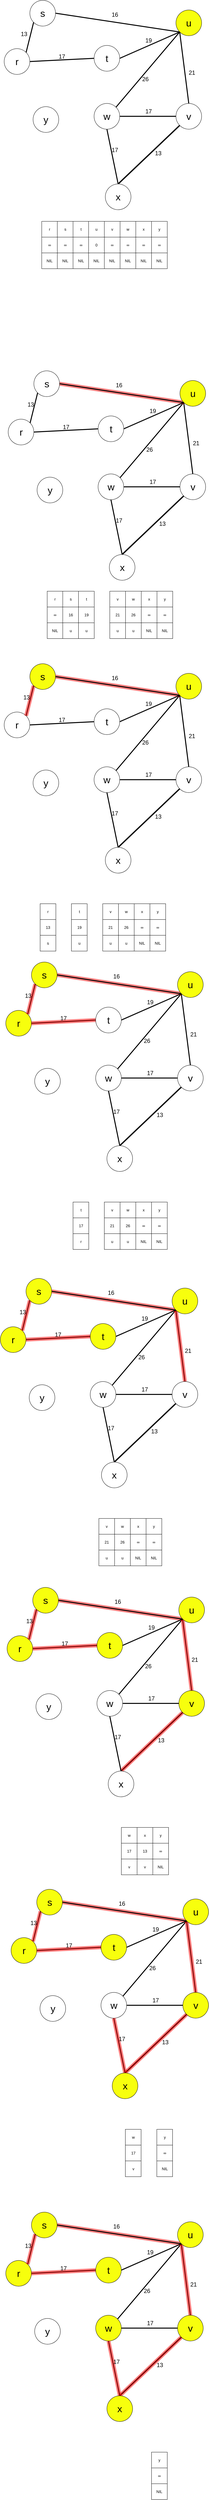 <mxfile version="24.1.0" type="device">
  <diagram name="Page-1" id="2NXGhho2t3oG0cFpqVRn">
    <mxGraphModel dx="1315" dy="1167" grid="0" gridSize="10" guides="1" tooltips="1" connect="1" arrows="1" fold="1" page="1" pageScale="1" pageWidth="850" pageHeight="1100" background="none" math="0" shadow="0">
      <root>
        <mxCell id="0" />
        <mxCell id="1" parent="0" />
        <mxCell id="cFq3RVqTJRuY4f_RMXQ--22" style="rounded=0;orthogonalLoop=1;jettySize=auto;html=1;exitX=0;exitY=1;exitDx=0;exitDy=0;entryX=1;entryY=0;entryDx=0;entryDy=0;strokeWidth=3;endArrow=none;endFill=0;" edge="1" parent="1" source="cFq3RVqTJRuY4f_RMXQ--1" target="cFq3RVqTJRuY4f_RMXQ--11">
          <mxGeometry relative="1" as="geometry" />
        </mxCell>
        <mxCell id="cFq3RVqTJRuY4f_RMXQ--23" style="rounded=0;orthogonalLoop=1;jettySize=auto;html=1;exitX=0;exitY=1;exitDx=0;exitDy=0;entryX=0.5;entryY=0;entryDx=0;entryDy=0;endArrow=none;endFill=0;strokeWidth=3;" edge="1" parent="1" source="cFq3RVqTJRuY4f_RMXQ--1" target="cFq3RVqTJRuY4f_RMXQ--10">
          <mxGeometry relative="1" as="geometry" />
        </mxCell>
        <mxCell id="cFq3RVqTJRuY4f_RMXQ--1" value="&lt;font style=&quot;font-size: 30px;&quot;&gt;u&lt;/font&gt;" style="ellipse;whiteSpace=wrap;html=1;aspect=fixed;shadow=0;fillColor=#F7FF0D;" vertex="1" parent="1">
          <mxGeometry x="653" y="50" width="80" height="80" as="geometry" />
        </mxCell>
        <mxCell id="cFq3RVqTJRuY4f_RMXQ--14" style="rounded=0;orthogonalLoop=1;jettySize=auto;html=1;exitX=1;exitY=0;exitDx=0;exitDy=0;entryX=0;entryY=1;entryDx=0;entryDy=0;endArrow=none;endFill=0;strokeWidth=3;" edge="1" parent="1" source="cFq3RVqTJRuY4f_RMXQ--3" target="cFq3RVqTJRuY4f_RMXQ--6">
          <mxGeometry relative="1" as="geometry" />
        </mxCell>
        <mxCell id="cFq3RVqTJRuY4f_RMXQ--15" style="rounded=0;orthogonalLoop=1;jettySize=auto;html=1;exitX=1;exitY=0.5;exitDx=0;exitDy=0;entryX=0;entryY=0.5;entryDx=0;entryDy=0;endArrow=none;endFill=0;strokeWidth=3;" edge="1" parent="1" source="cFq3RVqTJRuY4f_RMXQ--3" target="cFq3RVqTJRuY4f_RMXQ--8">
          <mxGeometry relative="1" as="geometry" />
        </mxCell>
        <mxCell id="cFq3RVqTJRuY4f_RMXQ--3" value="&lt;font style=&quot;font-size: 30px;&quot;&gt;r&lt;/font&gt;" style="ellipse;whiteSpace=wrap;html=1;aspect=fixed;" vertex="1" parent="1">
          <mxGeometry x="118" y="170" width="80" height="80" as="geometry" />
        </mxCell>
        <mxCell id="cFq3RVqTJRuY4f_RMXQ--16" style="rounded=0;orthogonalLoop=1;jettySize=auto;html=1;exitX=1;exitY=0.5;exitDx=0;exitDy=0;entryX=0;entryY=1;entryDx=0;entryDy=0;endArrow=none;endFill=0;strokeWidth=3;fillColor=#b0e3e6;strokeColor=#000000;" edge="1" parent="1" source="cFq3RVqTJRuY4f_RMXQ--6" target="cFq3RVqTJRuY4f_RMXQ--1">
          <mxGeometry relative="1" as="geometry" />
        </mxCell>
        <mxCell id="cFq3RVqTJRuY4f_RMXQ--6" value="&lt;font style=&quot;font-size: 30px;&quot;&gt;s&lt;/font&gt;" style="ellipse;whiteSpace=wrap;html=1;aspect=fixed;" vertex="1" parent="1">
          <mxGeometry x="198" y="20" width="80" height="80" as="geometry" />
        </mxCell>
        <mxCell id="cFq3RVqTJRuY4f_RMXQ--20" style="rounded=0;orthogonalLoop=1;jettySize=auto;html=1;exitX=1;exitY=0.5;exitDx=0;exitDy=0;entryX=0;entryY=1;entryDx=0;entryDy=0;endArrow=none;endFill=0;strokeWidth=3;" edge="1" parent="1" source="cFq3RVqTJRuY4f_RMXQ--8" target="cFq3RVqTJRuY4f_RMXQ--1">
          <mxGeometry relative="1" as="geometry" />
        </mxCell>
        <mxCell id="cFq3RVqTJRuY4f_RMXQ--8" value="&lt;font style=&quot;font-size: 30px;&quot;&gt;t&lt;/font&gt;" style="ellipse;whiteSpace=wrap;html=1;aspect=fixed;" vertex="1" parent="1">
          <mxGeometry x="398" y="160" width="80" height="80" as="geometry" />
        </mxCell>
        <mxCell id="cFq3RVqTJRuY4f_RMXQ--9" value="&lt;font style=&quot;font-size: 30px;&quot;&gt;y&lt;/font&gt;" style="ellipse;whiteSpace=wrap;html=1;aspect=fixed;" vertex="1" parent="1">
          <mxGeometry x="208" y="350" width="80" height="80" as="geometry" />
        </mxCell>
        <mxCell id="cFq3RVqTJRuY4f_RMXQ--24" style="rounded=0;orthogonalLoop=1;jettySize=auto;html=1;exitX=0;exitY=0.5;exitDx=0;exitDy=0;entryX=1;entryY=0.5;entryDx=0;entryDy=0;strokeWidth=3;endArrow=none;endFill=0;" edge="1" parent="1" source="cFq3RVqTJRuY4f_RMXQ--10" target="cFq3RVqTJRuY4f_RMXQ--11">
          <mxGeometry relative="1" as="geometry" />
        </mxCell>
        <mxCell id="cFq3RVqTJRuY4f_RMXQ--25" style="rounded=0;orthogonalLoop=1;jettySize=auto;html=1;exitX=0;exitY=1;exitDx=0;exitDy=0;entryX=0.5;entryY=0;entryDx=0;entryDy=0;endArrow=none;endFill=0;strokeWidth=4;" edge="1" parent="1" source="cFq3RVqTJRuY4f_RMXQ--10" target="cFq3RVqTJRuY4f_RMXQ--12">
          <mxGeometry relative="1" as="geometry" />
        </mxCell>
        <mxCell id="cFq3RVqTJRuY4f_RMXQ--10" value="&lt;font style=&quot;font-size: 30px;&quot;&gt;v&lt;/font&gt;" style="ellipse;whiteSpace=wrap;html=1;aspect=fixed;" vertex="1" parent="1">
          <mxGeometry x="653" y="340" width="80" height="80" as="geometry" />
        </mxCell>
        <mxCell id="cFq3RVqTJRuY4f_RMXQ--26" style="rounded=0;orthogonalLoop=1;jettySize=auto;html=1;exitX=0.5;exitY=1;exitDx=0;exitDy=0;entryX=0.5;entryY=0;entryDx=0;entryDy=0;endArrow=none;endFill=0;strokeWidth=3;" edge="1" parent="1" source="cFq3RVqTJRuY4f_RMXQ--11" target="cFq3RVqTJRuY4f_RMXQ--12">
          <mxGeometry relative="1" as="geometry" />
        </mxCell>
        <mxCell id="cFq3RVqTJRuY4f_RMXQ--11" value="&lt;font style=&quot;font-size: 30px;&quot;&gt;w&lt;/font&gt;" style="ellipse;whiteSpace=wrap;html=1;aspect=fixed;" vertex="1" parent="1">
          <mxGeometry x="398" y="340" width="80" height="80" as="geometry" />
        </mxCell>
        <mxCell id="cFq3RVqTJRuY4f_RMXQ--12" value="&lt;font style=&quot;font-size: 30px;&quot;&gt;x&lt;/font&gt;" style="ellipse;whiteSpace=wrap;html=1;aspect=fixed;" vertex="1" parent="1">
          <mxGeometry x="433" y="590" width="80" height="80" as="geometry" />
        </mxCell>
        <mxCell id="cFq3RVqTJRuY4f_RMXQ--17" value="&lt;font style=&quot;font-size: 18px;&quot;&gt;13&lt;/font&gt;" style="text;html=1;align=center;verticalAlign=middle;whiteSpace=wrap;rounded=0;" vertex="1" parent="1">
          <mxGeometry x="150" y="110" width="60" height="30" as="geometry" />
        </mxCell>
        <mxCell id="cFq3RVqTJRuY4f_RMXQ--18" value="&lt;font style=&quot;font-size: 18px;&quot;&gt;17&lt;/font&gt;" style="text;html=1;align=center;verticalAlign=middle;whiteSpace=wrap;rounded=0;" vertex="1" parent="1">
          <mxGeometry x="268" y="180" width="60" height="30" as="geometry" />
        </mxCell>
        <mxCell id="cFq3RVqTJRuY4f_RMXQ--19" value="&lt;font style=&quot;font-size: 18px;&quot;&gt;16&lt;/font&gt;" style="text;html=1;align=center;verticalAlign=middle;whiteSpace=wrap;rounded=0;" vertex="1" parent="1">
          <mxGeometry x="433" y="50" width="60" height="30" as="geometry" />
        </mxCell>
        <mxCell id="cFq3RVqTJRuY4f_RMXQ--21" value="&lt;font style=&quot;font-size: 18px;&quot;&gt;19&lt;/font&gt;" style="text;html=1;align=center;verticalAlign=middle;whiteSpace=wrap;rounded=0;" vertex="1" parent="1">
          <mxGeometry x="538" y="130" width="60" height="30" as="geometry" />
        </mxCell>
        <mxCell id="cFq3RVqTJRuY4f_RMXQ--27" value="&lt;font style=&quot;font-size: 18px;&quot;&gt;21&lt;/font&gt;" style="text;html=1;align=center;verticalAlign=middle;whiteSpace=wrap;rounded=0;" vertex="1" parent="1">
          <mxGeometry x="673" y="230" width="60" height="30" as="geometry" />
        </mxCell>
        <mxCell id="cFq3RVqTJRuY4f_RMXQ--28" value="&lt;font style=&quot;font-size: 18px;&quot;&gt;26&lt;/font&gt;" style="text;html=1;align=center;verticalAlign=middle;whiteSpace=wrap;rounded=0;" vertex="1" parent="1">
          <mxGeometry x="528" y="250" width="60" height="30" as="geometry" />
        </mxCell>
        <mxCell id="cFq3RVqTJRuY4f_RMXQ--30" value="&lt;font style=&quot;font-size: 18px;&quot;&gt;17&lt;/font&gt;" style="text;html=1;align=center;verticalAlign=middle;whiteSpace=wrap;rounded=0;" vertex="1" parent="1">
          <mxGeometry x="538" y="350" width="60" height="30" as="geometry" />
        </mxCell>
        <mxCell id="cFq3RVqTJRuY4f_RMXQ--31" value="&lt;font style=&quot;font-size: 18px;&quot;&gt;17&lt;/font&gt;" style="text;html=1;align=center;verticalAlign=middle;whiteSpace=wrap;rounded=0;" vertex="1" parent="1">
          <mxGeometry x="433" y="470" width="60" height="30" as="geometry" />
        </mxCell>
        <mxCell id="cFq3RVqTJRuY4f_RMXQ--32" value="&lt;font style=&quot;font-size: 18px;&quot;&gt;13&lt;/font&gt;" style="text;html=1;align=center;verticalAlign=middle;whiteSpace=wrap;rounded=0;" vertex="1" parent="1">
          <mxGeometry x="568" y="480" width="60" height="30" as="geometry" />
        </mxCell>
        <mxCell id="cFq3RVqTJRuY4f_RMXQ--33" style="rounded=0;orthogonalLoop=1;jettySize=auto;html=1;exitX=0;exitY=1;exitDx=0;exitDy=0;entryX=1;entryY=0;entryDx=0;entryDy=0;strokeWidth=3;endArrow=none;endFill=0;" edge="1" parent="1" source="cFq3RVqTJRuY4f_RMXQ--35" target="cFq3RVqTJRuY4f_RMXQ--48">
          <mxGeometry relative="1" as="geometry" />
        </mxCell>
        <mxCell id="cFq3RVqTJRuY4f_RMXQ--34" style="rounded=0;orthogonalLoop=1;jettySize=auto;html=1;exitX=0;exitY=1;exitDx=0;exitDy=0;entryX=0.5;entryY=0;entryDx=0;entryDy=0;endArrow=none;endFill=0;strokeWidth=3;" edge="1" parent="1" source="cFq3RVqTJRuY4f_RMXQ--35" target="cFq3RVqTJRuY4f_RMXQ--46">
          <mxGeometry relative="1" as="geometry" />
        </mxCell>
        <mxCell id="cFq3RVqTJRuY4f_RMXQ--311" style="rounded=0;orthogonalLoop=1;jettySize=auto;html=1;exitX=0;exitY=1;exitDx=0;exitDy=0;entryX=1;entryY=0.5;entryDx=0;entryDy=0;endArrow=none;endFill=0;strokeWidth=12;strokeColor=#ff0000;opacity=50;" edge="1" parent="1" source="cFq3RVqTJRuY4f_RMXQ--35" target="cFq3RVqTJRuY4f_RMXQ--40">
          <mxGeometry relative="1" as="geometry" />
        </mxCell>
        <mxCell id="cFq3RVqTJRuY4f_RMXQ--35" value="&lt;font style=&quot;font-size: 30px;&quot;&gt;u&lt;/font&gt;" style="ellipse;whiteSpace=wrap;html=1;aspect=fixed;fillColor=#F7FF0D;" vertex="1" parent="1">
          <mxGeometry x="665.5" y="1200" width="80" height="80" as="geometry" />
        </mxCell>
        <mxCell id="cFq3RVqTJRuY4f_RMXQ--36" style="rounded=0;orthogonalLoop=1;jettySize=auto;html=1;exitX=1;exitY=0;exitDx=0;exitDy=0;entryX=0;entryY=1;entryDx=0;entryDy=0;endArrow=none;endFill=0;strokeWidth=3;" edge="1" parent="1" source="cFq3RVqTJRuY4f_RMXQ--38" target="cFq3RVqTJRuY4f_RMXQ--40">
          <mxGeometry relative="1" as="geometry" />
        </mxCell>
        <mxCell id="cFq3RVqTJRuY4f_RMXQ--37" style="rounded=0;orthogonalLoop=1;jettySize=auto;html=1;exitX=1;exitY=0.5;exitDx=0;exitDy=0;entryX=0;entryY=0.5;entryDx=0;entryDy=0;endArrow=none;endFill=0;strokeWidth=3;" edge="1" parent="1" source="cFq3RVqTJRuY4f_RMXQ--38" target="cFq3RVqTJRuY4f_RMXQ--42">
          <mxGeometry relative="1" as="geometry" />
        </mxCell>
        <mxCell id="cFq3RVqTJRuY4f_RMXQ--38" value="&lt;font style=&quot;font-size: 30px;&quot;&gt;r&lt;/font&gt;" style="ellipse;whiteSpace=wrap;html=1;aspect=fixed;" vertex="1" parent="1">
          <mxGeometry x="130.5" y="1320" width="80" height="80" as="geometry" />
        </mxCell>
        <mxCell id="cFq3RVqTJRuY4f_RMXQ--39" style="rounded=0;orthogonalLoop=1;jettySize=auto;html=1;exitX=1;exitY=0.5;exitDx=0;exitDy=0;entryX=0;entryY=1;entryDx=0;entryDy=0;endArrow=none;endFill=0;strokeWidth=3;" edge="1" parent="1" source="cFq3RVqTJRuY4f_RMXQ--40" target="cFq3RVqTJRuY4f_RMXQ--35">
          <mxGeometry relative="1" as="geometry" />
        </mxCell>
        <mxCell id="cFq3RVqTJRuY4f_RMXQ--40" value="&lt;font style=&quot;font-size: 30px;&quot;&gt;s&lt;/font&gt;" style="ellipse;whiteSpace=wrap;html=1;aspect=fixed;fillColor=#ffffff;" vertex="1" parent="1">
          <mxGeometry x="210.5" y="1170" width="80" height="80" as="geometry" />
        </mxCell>
        <mxCell id="cFq3RVqTJRuY4f_RMXQ--41" style="rounded=0;orthogonalLoop=1;jettySize=auto;html=1;exitX=1;exitY=0.5;exitDx=0;exitDy=0;entryX=0;entryY=1;entryDx=0;entryDy=0;endArrow=none;endFill=0;strokeWidth=3;" edge="1" parent="1" source="cFq3RVqTJRuY4f_RMXQ--42" target="cFq3RVqTJRuY4f_RMXQ--35">
          <mxGeometry relative="1" as="geometry" />
        </mxCell>
        <mxCell id="cFq3RVqTJRuY4f_RMXQ--42" value="&lt;font style=&quot;font-size: 30px;&quot;&gt;t&lt;/font&gt;" style="ellipse;whiteSpace=wrap;html=1;aspect=fixed;" vertex="1" parent="1">
          <mxGeometry x="410.5" y="1310" width="80" height="80" as="geometry" />
        </mxCell>
        <mxCell id="cFq3RVqTJRuY4f_RMXQ--43" value="&lt;font style=&quot;font-size: 30px;&quot;&gt;y&lt;/font&gt;" style="ellipse;whiteSpace=wrap;html=1;aspect=fixed;" vertex="1" parent="1">
          <mxGeometry x="220.5" y="1500" width="80" height="80" as="geometry" />
        </mxCell>
        <mxCell id="cFq3RVqTJRuY4f_RMXQ--44" style="rounded=0;orthogonalLoop=1;jettySize=auto;html=1;exitX=0;exitY=0.5;exitDx=0;exitDy=0;entryX=1;entryY=0.5;entryDx=0;entryDy=0;strokeWidth=3;endArrow=none;endFill=0;" edge="1" parent="1" source="cFq3RVqTJRuY4f_RMXQ--46" target="cFq3RVqTJRuY4f_RMXQ--48">
          <mxGeometry relative="1" as="geometry" />
        </mxCell>
        <mxCell id="cFq3RVqTJRuY4f_RMXQ--45" style="rounded=0;orthogonalLoop=1;jettySize=auto;html=1;exitX=0;exitY=1;exitDx=0;exitDy=0;entryX=0.5;entryY=0;entryDx=0;entryDy=0;endArrow=none;endFill=0;strokeWidth=4;" edge="1" parent="1" source="cFq3RVqTJRuY4f_RMXQ--46" target="cFq3RVqTJRuY4f_RMXQ--49">
          <mxGeometry relative="1" as="geometry" />
        </mxCell>
        <mxCell id="cFq3RVqTJRuY4f_RMXQ--46" value="&lt;font style=&quot;font-size: 30px;&quot;&gt;v&lt;/font&gt;" style="ellipse;whiteSpace=wrap;html=1;aspect=fixed;" vertex="1" parent="1">
          <mxGeometry x="665.5" y="1490" width="80" height="80" as="geometry" />
        </mxCell>
        <mxCell id="cFq3RVqTJRuY4f_RMXQ--47" style="rounded=0;orthogonalLoop=1;jettySize=auto;html=1;exitX=0.5;exitY=1;exitDx=0;exitDy=0;entryX=0.5;entryY=0;entryDx=0;entryDy=0;endArrow=none;endFill=0;strokeWidth=3;" edge="1" parent="1" source="cFq3RVqTJRuY4f_RMXQ--48" target="cFq3RVqTJRuY4f_RMXQ--49">
          <mxGeometry relative="1" as="geometry" />
        </mxCell>
        <mxCell id="cFq3RVqTJRuY4f_RMXQ--48" value="&lt;font style=&quot;font-size: 30px;&quot;&gt;w&lt;/font&gt;" style="ellipse;whiteSpace=wrap;html=1;aspect=fixed;" vertex="1" parent="1">
          <mxGeometry x="410.5" y="1490" width="80" height="80" as="geometry" />
        </mxCell>
        <mxCell id="cFq3RVqTJRuY4f_RMXQ--49" value="&lt;font style=&quot;font-size: 30px;&quot;&gt;x&lt;/font&gt;" style="ellipse;whiteSpace=wrap;html=1;aspect=fixed;" vertex="1" parent="1">
          <mxGeometry x="445.5" y="1740" width="80" height="80" as="geometry" />
        </mxCell>
        <mxCell id="cFq3RVqTJRuY4f_RMXQ--50" value="&lt;font style=&quot;font-size: 18px;&quot;&gt;13&lt;/font&gt;" style="text;html=1;align=center;verticalAlign=middle;whiteSpace=wrap;rounded=0;" vertex="1" parent="1">
          <mxGeometry x="170.5" y="1260" width="60" height="30" as="geometry" />
        </mxCell>
        <mxCell id="cFq3RVqTJRuY4f_RMXQ--51" value="&lt;font style=&quot;font-size: 18px;&quot;&gt;17&lt;/font&gt;" style="text;html=1;align=center;verticalAlign=middle;whiteSpace=wrap;rounded=0;" vertex="1" parent="1">
          <mxGeometry x="280.5" y="1330" width="60" height="30" as="geometry" />
        </mxCell>
        <mxCell id="cFq3RVqTJRuY4f_RMXQ--52" value="&lt;font style=&quot;font-size: 18px;&quot;&gt;16&lt;/font&gt;" style="text;html=1;align=center;verticalAlign=middle;whiteSpace=wrap;rounded=0;" vertex="1" parent="1">
          <mxGeometry x="445.5" y="1200" width="60" height="30" as="geometry" />
        </mxCell>
        <mxCell id="cFq3RVqTJRuY4f_RMXQ--53" value="&lt;font style=&quot;font-size: 18px;&quot;&gt;19&lt;/font&gt;" style="text;html=1;align=center;verticalAlign=middle;whiteSpace=wrap;rounded=0;" vertex="1" parent="1">
          <mxGeometry x="550.5" y="1280" width="60" height="30" as="geometry" />
        </mxCell>
        <mxCell id="cFq3RVqTJRuY4f_RMXQ--54" value="&lt;font style=&quot;font-size: 18px;&quot;&gt;21&lt;/font&gt;" style="text;html=1;align=center;verticalAlign=middle;whiteSpace=wrap;rounded=0;" vertex="1" parent="1">
          <mxGeometry x="685.5" y="1380" width="60" height="30" as="geometry" />
        </mxCell>
        <mxCell id="cFq3RVqTJRuY4f_RMXQ--55" value="&lt;font style=&quot;font-size: 18px;&quot;&gt;26&lt;/font&gt;" style="text;html=1;align=center;verticalAlign=middle;whiteSpace=wrap;rounded=0;" vertex="1" parent="1">
          <mxGeometry x="540.5" y="1400" width="60" height="30" as="geometry" />
        </mxCell>
        <mxCell id="cFq3RVqTJRuY4f_RMXQ--56" value="&lt;font style=&quot;font-size: 18px;&quot;&gt;17&lt;/font&gt;" style="text;html=1;align=center;verticalAlign=middle;whiteSpace=wrap;rounded=0;" vertex="1" parent="1">
          <mxGeometry x="550.5" y="1500" width="60" height="30" as="geometry" />
        </mxCell>
        <mxCell id="cFq3RVqTJRuY4f_RMXQ--57" value="&lt;font style=&quot;font-size: 18px;&quot;&gt;17&lt;/font&gt;" style="text;html=1;align=center;verticalAlign=middle;whiteSpace=wrap;rounded=0;" vertex="1" parent="1">
          <mxGeometry x="445.5" y="1620" width="60" height="30" as="geometry" />
        </mxCell>
        <mxCell id="cFq3RVqTJRuY4f_RMXQ--58" value="&lt;font style=&quot;font-size: 18px;&quot;&gt;13&lt;/font&gt;" style="text;html=1;align=center;verticalAlign=middle;whiteSpace=wrap;rounded=0;" vertex="1" parent="1">
          <mxGeometry x="580.5" y="1630" width="60" height="30" as="geometry" />
        </mxCell>
        <mxCell id="cFq3RVqTJRuY4f_RMXQ--253" value="r" style="whiteSpace=wrap;html=1;aspect=fixed;" vertex="1" parent="1">
          <mxGeometry x="235" y="706" width="49" height="49" as="geometry" />
        </mxCell>
        <mxCell id="cFq3RVqTJRuY4f_RMXQ--264" value="s" style="whiteSpace=wrap;html=1;aspect=fixed;" vertex="1" parent="1">
          <mxGeometry x="283.5" y="706" width="49" height="49" as="geometry" />
        </mxCell>
        <mxCell id="cFq3RVqTJRuY4f_RMXQ--265" value="t" style="whiteSpace=wrap;html=1;aspect=fixed;" vertex="1" parent="1">
          <mxGeometry x="332.5" y="706" width="49" height="49" as="geometry" />
        </mxCell>
        <mxCell id="cFq3RVqTJRuY4f_RMXQ--266" value="y" style="whiteSpace=wrap;html=1;aspect=fixed;" vertex="1" parent="1">
          <mxGeometry x="577" y="706" width="49" height="49" as="geometry" />
        </mxCell>
        <mxCell id="cFq3RVqTJRuY4f_RMXQ--267" value="u" style="whiteSpace=wrap;html=1;aspect=fixed;" vertex="1" parent="1">
          <mxGeometry x="381" y="706" width="49" height="49" as="geometry" />
        </mxCell>
        <mxCell id="cFq3RVqTJRuY4f_RMXQ--268" value="v" style="whiteSpace=wrap;html=1;aspect=fixed;" vertex="1" parent="1">
          <mxGeometry x="430" y="706" width="49" height="49" as="geometry" />
        </mxCell>
        <mxCell id="cFq3RVqTJRuY4f_RMXQ--269" value="w" style="whiteSpace=wrap;html=1;aspect=fixed;" vertex="1" parent="1">
          <mxGeometry x="479" y="706" width="49" height="49" as="geometry" />
        </mxCell>
        <mxCell id="cFq3RVqTJRuY4f_RMXQ--270" value="x" style="whiteSpace=wrap;html=1;aspect=fixed;" vertex="1" parent="1">
          <mxGeometry x="528" y="706" width="49" height="49" as="geometry" />
        </mxCell>
        <mxCell id="cFq3RVqTJRuY4f_RMXQ--271" value="∞" style="whiteSpace=wrap;html=1;aspect=fixed;" vertex="1" parent="1">
          <mxGeometry x="235" y="755" width="49" height="49" as="geometry" />
        </mxCell>
        <mxCell id="cFq3RVqTJRuY4f_RMXQ--272" value="∞" style="whiteSpace=wrap;html=1;aspect=fixed;" vertex="1" parent="1">
          <mxGeometry x="283.5" y="755" width="49" height="49" as="geometry" />
        </mxCell>
        <mxCell id="cFq3RVqTJRuY4f_RMXQ--273" value="∞" style="whiteSpace=wrap;html=1;aspect=fixed;" vertex="1" parent="1">
          <mxGeometry x="332.5" y="755" width="49" height="49" as="geometry" />
        </mxCell>
        <mxCell id="cFq3RVqTJRuY4f_RMXQ--274" value="∞" style="whiteSpace=wrap;html=1;aspect=fixed;" vertex="1" parent="1">
          <mxGeometry x="577" y="755" width="49" height="49" as="geometry" />
        </mxCell>
        <mxCell id="cFq3RVqTJRuY4f_RMXQ--275" value="0" style="whiteSpace=wrap;html=1;aspect=fixed;" vertex="1" parent="1">
          <mxGeometry x="381" y="755" width="49" height="49" as="geometry" />
        </mxCell>
        <mxCell id="cFq3RVqTJRuY4f_RMXQ--276" value="∞" style="whiteSpace=wrap;html=1;aspect=fixed;" vertex="1" parent="1">
          <mxGeometry x="430" y="755" width="49" height="49" as="geometry" />
        </mxCell>
        <mxCell id="cFq3RVqTJRuY4f_RMXQ--277" value="∞" style="whiteSpace=wrap;html=1;aspect=fixed;" vertex="1" parent="1">
          <mxGeometry x="479" y="755" width="49" height="49" as="geometry" />
        </mxCell>
        <mxCell id="cFq3RVqTJRuY4f_RMXQ--278" value="∞" style="whiteSpace=wrap;html=1;aspect=fixed;" vertex="1" parent="1">
          <mxGeometry x="528" y="755" width="49" height="49" as="geometry" />
        </mxCell>
        <mxCell id="cFq3RVqTJRuY4f_RMXQ--279" value="NIL" style="whiteSpace=wrap;html=1;aspect=fixed;" vertex="1" parent="1">
          <mxGeometry x="235" y="804" width="49" height="49" as="geometry" />
        </mxCell>
        <mxCell id="cFq3RVqTJRuY4f_RMXQ--280" value="NIL" style="whiteSpace=wrap;html=1;aspect=fixed;" vertex="1" parent="1">
          <mxGeometry x="283.5" y="804" width="49" height="49" as="geometry" />
        </mxCell>
        <mxCell id="cFq3RVqTJRuY4f_RMXQ--281" value="NIL" style="whiteSpace=wrap;html=1;aspect=fixed;" vertex="1" parent="1">
          <mxGeometry x="332.5" y="804" width="49" height="49" as="geometry" />
        </mxCell>
        <mxCell id="cFq3RVqTJRuY4f_RMXQ--282" value="NIL" style="whiteSpace=wrap;html=1;aspect=fixed;" vertex="1" parent="1">
          <mxGeometry x="577" y="804" width="49" height="49" as="geometry" />
        </mxCell>
        <mxCell id="cFq3RVqTJRuY4f_RMXQ--283" value="NIL" style="whiteSpace=wrap;html=1;aspect=fixed;" vertex="1" parent="1">
          <mxGeometry x="381" y="804" width="49" height="49" as="geometry" />
        </mxCell>
        <mxCell id="cFq3RVqTJRuY4f_RMXQ--284" value="NIL" style="whiteSpace=wrap;html=1;aspect=fixed;" vertex="1" parent="1">
          <mxGeometry x="430" y="804" width="49" height="49" as="geometry" />
        </mxCell>
        <mxCell id="cFq3RVqTJRuY4f_RMXQ--285" value="NIL" style="whiteSpace=wrap;html=1;aspect=fixed;" vertex="1" parent="1">
          <mxGeometry x="479" y="804" width="49" height="49" as="geometry" />
        </mxCell>
        <mxCell id="cFq3RVqTJRuY4f_RMXQ--286" value="NIL" style="whiteSpace=wrap;html=1;aspect=fixed;" vertex="1" parent="1">
          <mxGeometry x="528" y="804" width="49" height="49" as="geometry" />
        </mxCell>
        <mxCell id="cFq3RVqTJRuY4f_RMXQ--287" value="r" style="whiteSpace=wrap;html=1;aspect=fixed;" vertex="1" parent="1">
          <mxGeometry x="252" y="1854" width="49" height="49" as="geometry" />
        </mxCell>
        <mxCell id="cFq3RVqTJRuY4f_RMXQ--288" value="s" style="whiteSpace=wrap;html=1;aspect=fixed;" vertex="1" parent="1">
          <mxGeometry x="300.5" y="1854" width="49" height="49" as="geometry" />
        </mxCell>
        <mxCell id="cFq3RVqTJRuY4f_RMXQ--289" value="t" style="whiteSpace=wrap;html=1;aspect=fixed;" vertex="1" parent="1">
          <mxGeometry x="349.5" y="1854" width="49" height="49" as="geometry" />
        </mxCell>
        <mxCell id="cFq3RVqTJRuY4f_RMXQ--290" value="y" style="whiteSpace=wrap;html=1;aspect=fixed;" vertex="1" parent="1">
          <mxGeometry x="594" y="1854" width="49" height="49" as="geometry" />
        </mxCell>
        <mxCell id="cFq3RVqTJRuY4f_RMXQ--292" value="v" style="whiteSpace=wrap;html=1;aspect=fixed;" vertex="1" parent="1">
          <mxGeometry x="447" y="1854" width="49" height="49" as="geometry" />
        </mxCell>
        <mxCell id="cFq3RVqTJRuY4f_RMXQ--293" value="w" style="whiteSpace=wrap;html=1;aspect=fixed;" vertex="1" parent="1">
          <mxGeometry x="496" y="1854" width="49" height="49" as="geometry" />
        </mxCell>
        <mxCell id="cFq3RVqTJRuY4f_RMXQ--294" value="x" style="whiteSpace=wrap;html=1;aspect=fixed;" vertex="1" parent="1">
          <mxGeometry x="545" y="1854" width="49" height="49" as="geometry" />
        </mxCell>
        <mxCell id="cFq3RVqTJRuY4f_RMXQ--295" value="∞" style="whiteSpace=wrap;html=1;aspect=fixed;" vertex="1" parent="1">
          <mxGeometry x="252" y="1903" width="49" height="49" as="geometry" />
        </mxCell>
        <mxCell id="cFq3RVqTJRuY4f_RMXQ--296" value="16" style="whiteSpace=wrap;html=1;aspect=fixed;" vertex="1" parent="1">
          <mxGeometry x="300.5" y="1903" width="49" height="49" as="geometry" />
        </mxCell>
        <mxCell id="cFq3RVqTJRuY4f_RMXQ--297" value="19" style="whiteSpace=wrap;html=1;aspect=fixed;" vertex="1" parent="1">
          <mxGeometry x="349.5" y="1903" width="49" height="49" as="geometry" />
        </mxCell>
        <mxCell id="cFq3RVqTJRuY4f_RMXQ--298" value="∞" style="whiteSpace=wrap;html=1;aspect=fixed;" vertex="1" parent="1">
          <mxGeometry x="594" y="1903" width="49" height="49" as="geometry" />
        </mxCell>
        <mxCell id="cFq3RVqTJRuY4f_RMXQ--300" value="21" style="whiteSpace=wrap;html=1;aspect=fixed;" vertex="1" parent="1">
          <mxGeometry x="447" y="1903" width="49" height="49" as="geometry" />
        </mxCell>
        <mxCell id="cFq3RVqTJRuY4f_RMXQ--301" value="26" style="whiteSpace=wrap;html=1;aspect=fixed;" vertex="1" parent="1">
          <mxGeometry x="496" y="1903" width="49" height="49" as="geometry" />
        </mxCell>
        <mxCell id="cFq3RVqTJRuY4f_RMXQ--302" value="∞" style="whiteSpace=wrap;html=1;aspect=fixed;" vertex="1" parent="1">
          <mxGeometry x="545" y="1903" width="49" height="49" as="geometry" />
        </mxCell>
        <mxCell id="cFq3RVqTJRuY4f_RMXQ--303" value="NIL" style="whiteSpace=wrap;html=1;aspect=fixed;" vertex="1" parent="1">
          <mxGeometry x="252" y="1952" width="49" height="49" as="geometry" />
        </mxCell>
        <mxCell id="cFq3RVqTJRuY4f_RMXQ--304" value="u" style="whiteSpace=wrap;html=1;aspect=fixed;" vertex="1" parent="1">
          <mxGeometry x="300.5" y="1952" width="49" height="49" as="geometry" />
        </mxCell>
        <mxCell id="cFq3RVqTJRuY4f_RMXQ--305" value="u" style="whiteSpace=wrap;html=1;aspect=fixed;" vertex="1" parent="1">
          <mxGeometry x="349.5" y="1952" width="49" height="49" as="geometry" />
        </mxCell>
        <mxCell id="cFq3RVqTJRuY4f_RMXQ--306" value="NIL" style="whiteSpace=wrap;html=1;aspect=fixed;" vertex="1" parent="1">
          <mxGeometry x="594" y="1952" width="49" height="49" as="geometry" />
        </mxCell>
        <mxCell id="cFq3RVqTJRuY4f_RMXQ--308" value="u" style="whiteSpace=wrap;html=1;aspect=fixed;" vertex="1" parent="1">
          <mxGeometry x="447" y="1952" width="49" height="49" as="geometry" />
        </mxCell>
        <mxCell id="cFq3RVqTJRuY4f_RMXQ--309" value="u" style="whiteSpace=wrap;html=1;aspect=fixed;" vertex="1" parent="1">
          <mxGeometry x="496" y="1952" width="49" height="49" as="geometry" />
        </mxCell>
        <mxCell id="cFq3RVqTJRuY4f_RMXQ--310" value="NIL" style="whiteSpace=wrap;html=1;aspect=fixed;" vertex="1" parent="1">
          <mxGeometry x="545" y="1952" width="49" height="49" as="geometry" />
        </mxCell>
        <mxCell id="cFq3RVqTJRuY4f_RMXQ--313" value="r" style="whiteSpace=wrap;html=1;aspect=fixed;" vertex="1" parent="1">
          <mxGeometry x="230" y="2824" width="49" height="49" as="geometry" />
        </mxCell>
        <mxCell id="cFq3RVqTJRuY4f_RMXQ--315" value="t" style="whiteSpace=wrap;html=1;aspect=fixed;" vertex="1" parent="1">
          <mxGeometry x="327.5" y="2824" width="49" height="49" as="geometry" />
        </mxCell>
        <mxCell id="cFq3RVqTJRuY4f_RMXQ--316" value="y" style="whiteSpace=wrap;html=1;aspect=fixed;" vertex="1" parent="1">
          <mxGeometry x="572" y="2824" width="49" height="49" as="geometry" />
        </mxCell>
        <mxCell id="cFq3RVqTJRuY4f_RMXQ--317" value="v" style="whiteSpace=wrap;html=1;aspect=fixed;" vertex="1" parent="1">
          <mxGeometry x="425" y="2824" width="49" height="49" as="geometry" />
        </mxCell>
        <mxCell id="cFq3RVqTJRuY4f_RMXQ--318" value="w" style="whiteSpace=wrap;html=1;aspect=fixed;" vertex="1" parent="1">
          <mxGeometry x="474" y="2824" width="49" height="49" as="geometry" />
        </mxCell>
        <mxCell id="cFq3RVqTJRuY4f_RMXQ--319" value="x" style="whiteSpace=wrap;html=1;aspect=fixed;" vertex="1" parent="1">
          <mxGeometry x="523" y="2824" width="49" height="49" as="geometry" />
        </mxCell>
        <mxCell id="cFq3RVqTJRuY4f_RMXQ--320" value="13" style="whiteSpace=wrap;html=1;aspect=fixed;" vertex="1" parent="1">
          <mxGeometry x="230" y="2873" width="49" height="49" as="geometry" />
        </mxCell>
        <mxCell id="cFq3RVqTJRuY4f_RMXQ--322" value="19" style="whiteSpace=wrap;html=1;aspect=fixed;" vertex="1" parent="1">
          <mxGeometry x="327.5" y="2873" width="49" height="49" as="geometry" />
        </mxCell>
        <mxCell id="cFq3RVqTJRuY4f_RMXQ--323" value="∞" style="whiteSpace=wrap;html=1;aspect=fixed;" vertex="1" parent="1">
          <mxGeometry x="572" y="2873" width="49" height="49" as="geometry" />
        </mxCell>
        <mxCell id="cFq3RVqTJRuY4f_RMXQ--324" value="21" style="whiteSpace=wrap;html=1;aspect=fixed;" vertex="1" parent="1">
          <mxGeometry x="425" y="2873" width="49" height="49" as="geometry" />
        </mxCell>
        <mxCell id="cFq3RVqTJRuY4f_RMXQ--325" value="26" style="whiteSpace=wrap;html=1;aspect=fixed;" vertex="1" parent="1">
          <mxGeometry x="474" y="2873" width="49" height="49" as="geometry" />
        </mxCell>
        <mxCell id="cFq3RVqTJRuY4f_RMXQ--326" value="∞" style="whiteSpace=wrap;html=1;aspect=fixed;" vertex="1" parent="1">
          <mxGeometry x="523" y="2873" width="49" height="49" as="geometry" />
        </mxCell>
        <mxCell id="cFq3RVqTJRuY4f_RMXQ--327" value="s" style="whiteSpace=wrap;html=1;aspect=fixed;" vertex="1" parent="1">
          <mxGeometry x="230" y="2922" width="49" height="49" as="geometry" />
        </mxCell>
        <mxCell id="cFq3RVqTJRuY4f_RMXQ--329" value="u" style="whiteSpace=wrap;html=1;aspect=fixed;" vertex="1" parent="1">
          <mxGeometry x="327.5" y="2922" width="49" height="49" as="geometry" />
        </mxCell>
        <mxCell id="cFq3RVqTJRuY4f_RMXQ--330" value="NIL" style="whiteSpace=wrap;html=1;aspect=fixed;" vertex="1" parent="1">
          <mxGeometry x="572" y="2922" width="49" height="49" as="geometry" />
        </mxCell>
        <mxCell id="cFq3RVqTJRuY4f_RMXQ--331" value="u" style="whiteSpace=wrap;html=1;aspect=fixed;" vertex="1" parent="1">
          <mxGeometry x="425" y="2922" width="49" height="49" as="geometry" />
        </mxCell>
        <mxCell id="cFq3RVqTJRuY4f_RMXQ--332" value="u" style="whiteSpace=wrap;html=1;aspect=fixed;" vertex="1" parent="1">
          <mxGeometry x="474" y="2922" width="49" height="49" as="geometry" />
        </mxCell>
        <mxCell id="cFq3RVqTJRuY4f_RMXQ--333" value="NIL" style="whiteSpace=wrap;html=1;aspect=fixed;" vertex="1" parent="1">
          <mxGeometry x="523" y="2922" width="49" height="49" as="geometry" />
        </mxCell>
        <mxCell id="cFq3RVqTJRuY4f_RMXQ--334" style="rounded=0;orthogonalLoop=1;jettySize=auto;html=1;exitX=0;exitY=1;exitDx=0;exitDy=0;entryX=1;entryY=0;entryDx=0;entryDy=0;strokeWidth=3;endArrow=none;endFill=0;" edge="1" parent="1" source="cFq3RVqTJRuY4f_RMXQ--337" target="cFq3RVqTJRuY4f_RMXQ--350">
          <mxGeometry relative="1" as="geometry" />
        </mxCell>
        <mxCell id="cFq3RVqTJRuY4f_RMXQ--335" style="rounded=0;orthogonalLoop=1;jettySize=auto;html=1;exitX=0;exitY=1;exitDx=0;exitDy=0;entryX=0.5;entryY=0;entryDx=0;entryDy=0;endArrow=none;endFill=0;strokeWidth=3;" edge="1" parent="1" source="cFq3RVqTJRuY4f_RMXQ--337" target="cFq3RVqTJRuY4f_RMXQ--348">
          <mxGeometry relative="1" as="geometry" />
        </mxCell>
        <mxCell id="cFq3RVqTJRuY4f_RMXQ--336" style="rounded=0;orthogonalLoop=1;jettySize=auto;html=1;exitX=0;exitY=1;exitDx=0;exitDy=0;entryX=1;entryY=0.5;entryDx=0;entryDy=0;endArrow=none;endFill=0;strokeWidth=12;strokeColor=#ff0000;opacity=50;" edge="1" parent="1" source="cFq3RVqTJRuY4f_RMXQ--337" target="cFq3RVqTJRuY4f_RMXQ--342">
          <mxGeometry relative="1" as="geometry" />
        </mxCell>
        <mxCell id="cFq3RVqTJRuY4f_RMXQ--337" value="&lt;font style=&quot;font-size: 30px;&quot;&gt;u&lt;/font&gt;" style="ellipse;whiteSpace=wrap;html=1;aspect=fixed;fillColor=#F7FF0D;" vertex="1" parent="1">
          <mxGeometry x="653" y="2109" width="80" height="80" as="geometry" />
        </mxCell>
        <mxCell id="cFq3RVqTJRuY4f_RMXQ--338" style="rounded=0;orthogonalLoop=1;jettySize=auto;html=1;exitX=1;exitY=0;exitDx=0;exitDy=0;entryX=0;entryY=1;entryDx=0;entryDy=0;endArrow=none;endFill=0;strokeWidth=3;" edge="1" parent="1" source="cFq3RVqTJRuY4f_RMXQ--340" target="cFq3RVqTJRuY4f_RMXQ--342">
          <mxGeometry relative="1" as="geometry" />
        </mxCell>
        <mxCell id="cFq3RVqTJRuY4f_RMXQ--339" style="rounded=0;orthogonalLoop=1;jettySize=auto;html=1;exitX=1;exitY=0.5;exitDx=0;exitDy=0;entryX=0;entryY=0.5;entryDx=0;entryDy=0;endArrow=none;endFill=0;strokeWidth=3;" edge="1" parent="1" source="cFq3RVqTJRuY4f_RMXQ--340" target="cFq3RVqTJRuY4f_RMXQ--344">
          <mxGeometry relative="1" as="geometry" />
        </mxCell>
        <mxCell id="cFq3RVqTJRuY4f_RMXQ--340" value="&lt;font style=&quot;font-size: 30px;&quot;&gt;r&lt;/font&gt;" style="ellipse;whiteSpace=wrap;html=1;aspect=fixed;" vertex="1" parent="1">
          <mxGeometry x="118" y="2229" width="80" height="80" as="geometry" />
        </mxCell>
        <mxCell id="cFq3RVqTJRuY4f_RMXQ--341" style="rounded=0;orthogonalLoop=1;jettySize=auto;html=1;exitX=1;exitY=0.5;exitDx=0;exitDy=0;entryX=0;entryY=1;entryDx=0;entryDy=0;endArrow=none;endFill=0;strokeWidth=3;" edge="1" parent="1" source="cFq3RVqTJRuY4f_RMXQ--342" target="cFq3RVqTJRuY4f_RMXQ--337">
          <mxGeometry relative="1" as="geometry" />
        </mxCell>
        <mxCell id="cFq3RVqTJRuY4f_RMXQ--361" style="rounded=0;orthogonalLoop=1;jettySize=auto;html=1;exitX=0;exitY=1;exitDx=0;exitDy=0;entryX=1;entryY=0;entryDx=0;entryDy=0;endArrow=none;endFill=0;strokeColor=#ff0000;opacity=50;strokeWidth=12;" edge="1" parent="1" source="cFq3RVqTJRuY4f_RMXQ--342" target="cFq3RVqTJRuY4f_RMXQ--340">
          <mxGeometry relative="1" as="geometry" />
        </mxCell>
        <mxCell id="cFq3RVqTJRuY4f_RMXQ--342" value="&lt;font style=&quot;font-size: 30px;&quot;&gt;s&lt;/font&gt;" style="ellipse;whiteSpace=wrap;html=1;aspect=fixed;fillColor=#F7FF0D;" vertex="1" parent="1">
          <mxGeometry x="198" y="2079" width="80" height="80" as="geometry" />
        </mxCell>
        <mxCell id="cFq3RVqTJRuY4f_RMXQ--343" style="rounded=0;orthogonalLoop=1;jettySize=auto;html=1;exitX=1;exitY=0.5;exitDx=0;exitDy=0;entryX=0;entryY=1;entryDx=0;entryDy=0;endArrow=none;endFill=0;strokeWidth=3;" edge="1" parent="1" source="cFq3RVqTJRuY4f_RMXQ--344" target="cFq3RVqTJRuY4f_RMXQ--337">
          <mxGeometry relative="1" as="geometry" />
        </mxCell>
        <mxCell id="cFq3RVqTJRuY4f_RMXQ--344" value="&lt;font style=&quot;font-size: 30px;&quot;&gt;t&lt;/font&gt;" style="ellipse;whiteSpace=wrap;html=1;aspect=fixed;" vertex="1" parent="1">
          <mxGeometry x="398" y="2219" width="80" height="80" as="geometry" />
        </mxCell>
        <mxCell id="cFq3RVqTJRuY4f_RMXQ--345" value="&lt;font style=&quot;font-size: 30px;&quot;&gt;y&lt;/font&gt;" style="ellipse;whiteSpace=wrap;html=1;aspect=fixed;" vertex="1" parent="1">
          <mxGeometry x="208" y="2409" width="80" height="80" as="geometry" />
        </mxCell>
        <mxCell id="cFq3RVqTJRuY4f_RMXQ--346" style="rounded=0;orthogonalLoop=1;jettySize=auto;html=1;exitX=0;exitY=0.5;exitDx=0;exitDy=0;entryX=1;entryY=0.5;entryDx=0;entryDy=0;strokeWidth=3;endArrow=none;endFill=0;" edge="1" parent="1" source="cFq3RVqTJRuY4f_RMXQ--348" target="cFq3RVqTJRuY4f_RMXQ--350">
          <mxGeometry relative="1" as="geometry" />
        </mxCell>
        <mxCell id="cFq3RVqTJRuY4f_RMXQ--347" style="rounded=0;orthogonalLoop=1;jettySize=auto;html=1;exitX=0;exitY=1;exitDx=0;exitDy=0;entryX=0.5;entryY=0;entryDx=0;entryDy=0;endArrow=none;endFill=0;strokeWidth=4;" edge="1" parent="1" source="cFq3RVqTJRuY4f_RMXQ--348" target="cFq3RVqTJRuY4f_RMXQ--351">
          <mxGeometry relative="1" as="geometry" />
        </mxCell>
        <mxCell id="cFq3RVqTJRuY4f_RMXQ--348" value="&lt;font style=&quot;font-size: 30px;&quot;&gt;v&lt;/font&gt;" style="ellipse;whiteSpace=wrap;html=1;aspect=fixed;" vertex="1" parent="1">
          <mxGeometry x="653" y="2399" width="80" height="80" as="geometry" />
        </mxCell>
        <mxCell id="cFq3RVqTJRuY4f_RMXQ--349" style="rounded=0;orthogonalLoop=1;jettySize=auto;html=1;exitX=0.5;exitY=1;exitDx=0;exitDy=0;entryX=0.5;entryY=0;entryDx=0;entryDy=0;endArrow=none;endFill=0;strokeWidth=3;" edge="1" parent="1" source="cFq3RVqTJRuY4f_RMXQ--350" target="cFq3RVqTJRuY4f_RMXQ--351">
          <mxGeometry relative="1" as="geometry" />
        </mxCell>
        <mxCell id="cFq3RVqTJRuY4f_RMXQ--350" value="&lt;font style=&quot;font-size: 30px;&quot;&gt;w&lt;/font&gt;" style="ellipse;whiteSpace=wrap;html=1;aspect=fixed;" vertex="1" parent="1">
          <mxGeometry x="398" y="2399" width="80" height="80" as="geometry" />
        </mxCell>
        <mxCell id="cFq3RVqTJRuY4f_RMXQ--351" value="&lt;font style=&quot;font-size: 30px;&quot;&gt;x&lt;/font&gt;" style="ellipse;whiteSpace=wrap;html=1;aspect=fixed;" vertex="1" parent="1">
          <mxGeometry x="433" y="2649" width="80" height="80" as="geometry" />
        </mxCell>
        <mxCell id="cFq3RVqTJRuY4f_RMXQ--352" value="&lt;font style=&quot;font-size: 18px;&quot;&gt;13&lt;/font&gt;" style="text;html=1;align=center;verticalAlign=middle;whiteSpace=wrap;rounded=0;" vertex="1" parent="1">
          <mxGeometry x="158" y="2169" width="60" height="30" as="geometry" />
        </mxCell>
        <mxCell id="cFq3RVqTJRuY4f_RMXQ--353" value="&lt;font style=&quot;font-size: 18px;&quot;&gt;17&lt;/font&gt;" style="text;html=1;align=center;verticalAlign=middle;whiteSpace=wrap;rounded=0;" vertex="1" parent="1">
          <mxGeometry x="268" y="2239" width="60" height="30" as="geometry" />
        </mxCell>
        <mxCell id="cFq3RVqTJRuY4f_RMXQ--354" value="&lt;font style=&quot;font-size: 18px;&quot;&gt;16&lt;/font&gt;" style="text;html=1;align=center;verticalAlign=middle;whiteSpace=wrap;rounded=0;" vertex="1" parent="1">
          <mxGeometry x="433" y="2109" width="60" height="30" as="geometry" />
        </mxCell>
        <mxCell id="cFq3RVqTJRuY4f_RMXQ--355" value="&lt;font style=&quot;font-size: 18px;&quot;&gt;19&lt;/font&gt;" style="text;html=1;align=center;verticalAlign=middle;whiteSpace=wrap;rounded=0;" vertex="1" parent="1">
          <mxGeometry x="538" y="2189" width="60" height="30" as="geometry" />
        </mxCell>
        <mxCell id="cFq3RVqTJRuY4f_RMXQ--356" value="&lt;font style=&quot;font-size: 18px;&quot;&gt;21&lt;/font&gt;" style="text;html=1;align=center;verticalAlign=middle;whiteSpace=wrap;rounded=0;" vertex="1" parent="1">
          <mxGeometry x="673" y="2289" width="60" height="30" as="geometry" />
        </mxCell>
        <mxCell id="cFq3RVqTJRuY4f_RMXQ--357" value="&lt;font style=&quot;font-size: 18px;&quot;&gt;26&lt;/font&gt;" style="text;html=1;align=center;verticalAlign=middle;whiteSpace=wrap;rounded=0;" vertex="1" parent="1">
          <mxGeometry x="528" y="2309" width="60" height="30" as="geometry" />
        </mxCell>
        <mxCell id="cFq3RVqTJRuY4f_RMXQ--358" value="&lt;font style=&quot;font-size: 18px;&quot;&gt;17&lt;/font&gt;" style="text;html=1;align=center;verticalAlign=middle;whiteSpace=wrap;rounded=0;" vertex="1" parent="1">
          <mxGeometry x="538" y="2409" width="60" height="30" as="geometry" />
        </mxCell>
        <mxCell id="cFq3RVqTJRuY4f_RMXQ--359" value="&lt;font style=&quot;font-size: 18px;&quot;&gt;17&lt;/font&gt;" style="text;html=1;align=center;verticalAlign=middle;whiteSpace=wrap;rounded=0;" vertex="1" parent="1">
          <mxGeometry x="433" y="2529" width="60" height="30" as="geometry" />
        </mxCell>
        <mxCell id="cFq3RVqTJRuY4f_RMXQ--360" value="&lt;font style=&quot;font-size: 18px;&quot;&gt;13&lt;/font&gt;" style="text;html=1;align=center;verticalAlign=middle;whiteSpace=wrap;rounded=0;" vertex="1" parent="1">
          <mxGeometry x="568" y="2539" width="60" height="30" as="geometry" />
        </mxCell>
        <mxCell id="cFq3RVqTJRuY4f_RMXQ--363" value="t" style="whiteSpace=wrap;html=1;aspect=fixed;" vertex="1" parent="1">
          <mxGeometry x="332.5" y="3750" width="49" height="49" as="geometry" />
        </mxCell>
        <mxCell id="cFq3RVqTJRuY4f_RMXQ--364" value="y" style="whiteSpace=wrap;html=1;aspect=fixed;" vertex="1" parent="1">
          <mxGeometry x="577" y="3750" width="49" height="49" as="geometry" />
        </mxCell>
        <mxCell id="cFq3RVqTJRuY4f_RMXQ--365" value="v" style="whiteSpace=wrap;html=1;aspect=fixed;" vertex="1" parent="1">
          <mxGeometry x="430" y="3750" width="49" height="49" as="geometry" />
        </mxCell>
        <mxCell id="cFq3RVqTJRuY4f_RMXQ--366" value="w" style="whiteSpace=wrap;html=1;aspect=fixed;" vertex="1" parent="1">
          <mxGeometry x="479" y="3750" width="49" height="49" as="geometry" />
        </mxCell>
        <mxCell id="cFq3RVqTJRuY4f_RMXQ--367" value="x" style="whiteSpace=wrap;html=1;aspect=fixed;" vertex="1" parent="1">
          <mxGeometry x="528" y="3750" width="49" height="49" as="geometry" />
        </mxCell>
        <mxCell id="cFq3RVqTJRuY4f_RMXQ--369" value="17" style="whiteSpace=wrap;html=1;aspect=fixed;" vertex="1" parent="1">
          <mxGeometry x="332.5" y="3799" width="49" height="49" as="geometry" />
        </mxCell>
        <mxCell id="cFq3RVqTJRuY4f_RMXQ--370" value="∞" style="whiteSpace=wrap;html=1;aspect=fixed;" vertex="1" parent="1">
          <mxGeometry x="577" y="3799" width="49" height="49" as="geometry" />
        </mxCell>
        <mxCell id="cFq3RVqTJRuY4f_RMXQ--371" value="21" style="whiteSpace=wrap;html=1;aspect=fixed;" vertex="1" parent="1">
          <mxGeometry x="430" y="3799" width="49" height="49" as="geometry" />
        </mxCell>
        <mxCell id="cFq3RVqTJRuY4f_RMXQ--372" value="26" style="whiteSpace=wrap;html=1;aspect=fixed;" vertex="1" parent="1">
          <mxGeometry x="479" y="3799" width="49" height="49" as="geometry" />
        </mxCell>
        <mxCell id="cFq3RVqTJRuY4f_RMXQ--373" value="∞" style="whiteSpace=wrap;html=1;aspect=fixed;" vertex="1" parent="1">
          <mxGeometry x="528" y="3799" width="49" height="49" as="geometry" />
        </mxCell>
        <mxCell id="cFq3RVqTJRuY4f_RMXQ--375" value="r" style="whiteSpace=wrap;html=1;aspect=fixed;" vertex="1" parent="1">
          <mxGeometry x="332.5" y="3848" width="49" height="49" as="geometry" />
        </mxCell>
        <mxCell id="cFq3RVqTJRuY4f_RMXQ--376" value="NIL" style="whiteSpace=wrap;html=1;aspect=fixed;" vertex="1" parent="1">
          <mxGeometry x="577" y="3848" width="49" height="49" as="geometry" />
        </mxCell>
        <mxCell id="cFq3RVqTJRuY4f_RMXQ--377" value="u" style="whiteSpace=wrap;html=1;aspect=fixed;" vertex="1" parent="1">
          <mxGeometry x="430" y="3848" width="49" height="49" as="geometry" />
        </mxCell>
        <mxCell id="cFq3RVqTJRuY4f_RMXQ--378" value="u" style="whiteSpace=wrap;html=1;aspect=fixed;" vertex="1" parent="1">
          <mxGeometry x="479" y="3848" width="49" height="49" as="geometry" />
        </mxCell>
        <mxCell id="cFq3RVqTJRuY4f_RMXQ--379" value="NIL" style="whiteSpace=wrap;html=1;aspect=fixed;" vertex="1" parent="1">
          <mxGeometry x="528" y="3848" width="49" height="49" as="geometry" />
        </mxCell>
        <mxCell id="cFq3RVqTJRuY4f_RMXQ--380" style="rounded=0;orthogonalLoop=1;jettySize=auto;html=1;exitX=0;exitY=1;exitDx=0;exitDy=0;entryX=1;entryY=0;entryDx=0;entryDy=0;strokeWidth=3;endArrow=none;endFill=0;" edge="1" parent="1" source="cFq3RVqTJRuY4f_RMXQ--383" target="cFq3RVqTJRuY4f_RMXQ--397">
          <mxGeometry relative="1" as="geometry" />
        </mxCell>
        <mxCell id="cFq3RVqTJRuY4f_RMXQ--381" style="rounded=0;orthogonalLoop=1;jettySize=auto;html=1;exitX=0;exitY=1;exitDx=0;exitDy=0;entryX=0.5;entryY=0;entryDx=0;entryDy=0;endArrow=none;endFill=0;strokeWidth=3;" edge="1" parent="1" source="cFq3RVqTJRuY4f_RMXQ--383" target="cFq3RVqTJRuY4f_RMXQ--395">
          <mxGeometry relative="1" as="geometry" />
        </mxCell>
        <mxCell id="cFq3RVqTJRuY4f_RMXQ--382" style="rounded=0;orthogonalLoop=1;jettySize=auto;html=1;exitX=0;exitY=1;exitDx=0;exitDy=0;entryX=1;entryY=0.5;entryDx=0;entryDy=0;endArrow=none;endFill=0;strokeWidth=12;strokeColor=#ff0000;opacity=50;" edge="1" parent="1" source="cFq3RVqTJRuY4f_RMXQ--383" target="cFq3RVqTJRuY4f_RMXQ--389">
          <mxGeometry relative="1" as="geometry" />
        </mxCell>
        <mxCell id="cFq3RVqTJRuY4f_RMXQ--383" value="&lt;font style=&quot;font-size: 30px;&quot;&gt;u&lt;/font&gt;" style="ellipse;whiteSpace=wrap;html=1;aspect=fixed;fillColor=#F7FF0D;" vertex="1" parent="1">
          <mxGeometry x="658" y="3035" width="80" height="80" as="geometry" />
        </mxCell>
        <mxCell id="cFq3RVqTJRuY4f_RMXQ--384" style="rounded=0;orthogonalLoop=1;jettySize=auto;html=1;exitX=1;exitY=0;exitDx=0;exitDy=0;entryX=0;entryY=1;entryDx=0;entryDy=0;endArrow=none;endFill=0;strokeWidth=3;" edge="1" parent="1" source="cFq3RVqTJRuY4f_RMXQ--386" target="cFq3RVqTJRuY4f_RMXQ--389">
          <mxGeometry relative="1" as="geometry" />
        </mxCell>
        <mxCell id="cFq3RVqTJRuY4f_RMXQ--385" style="rounded=0;orthogonalLoop=1;jettySize=auto;html=1;exitX=1;exitY=0.5;exitDx=0;exitDy=0;entryX=0;entryY=0.5;entryDx=0;entryDy=0;endArrow=none;endFill=0;strokeWidth=3;" edge="1" parent="1" source="cFq3RVqTJRuY4f_RMXQ--386" target="cFq3RVqTJRuY4f_RMXQ--391">
          <mxGeometry relative="1" as="geometry" />
        </mxCell>
        <mxCell id="cFq3RVqTJRuY4f_RMXQ--408" style="rounded=0;orthogonalLoop=1;jettySize=auto;html=1;exitX=1;exitY=0.5;exitDx=0;exitDy=0;entryX=0;entryY=0.5;entryDx=0;entryDy=0;endArrow=none;endFill=0;strokeWidth=12;strokeColor=#FF0000;opacity=50;" edge="1" parent="1" source="cFq3RVqTJRuY4f_RMXQ--386" target="cFq3RVqTJRuY4f_RMXQ--391">
          <mxGeometry relative="1" as="geometry" />
        </mxCell>
        <mxCell id="cFq3RVqTJRuY4f_RMXQ--386" value="&lt;font style=&quot;font-size: 30px;&quot;&gt;r&lt;/font&gt;" style="ellipse;whiteSpace=wrap;html=1;aspect=fixed;fillColor=#F7FF0D;" vertex="1" parent="1">
          <mxGeometry x="123" y="3155" width="80" height="80" as="geometry" />
        </mxCell>
        <mxCell id="cFq3RVqTJRuY4f_RMXQ--387" style="rounded=0;orthogonalLoop=1;jettySize=auto;html=1;exitX=1;exitY=0.5;exitDx=0;exitDy=0;entryX=0;entryY=1;entryDx=0;entryDy=0;endArrow=none;endFill=0;strokeWidth=3;" edge="1" parent="1" source="cFq3RVqTJRuY4f_RMXQ--389" target="cFq3RVqTJRuY4f_RMXQ--383">
          <mxGeometry relative="1" as="geometry" />
        </mxCell>
        <mxCell id="cFq3RVqTJRuY4f_RMXQ--388" style="rounded=0;orthogonalLoop=1;jettySize=auto;html=1;exitX=0;exitY=1;exitDx=0;exitDy=0;entryX=1;entryY=0;entryDx=0;entryDy=0;endArrow=none;endFill=0;strokeColor=#ff0000;opacity=50;strokeWidth=12;" edge="1" parent="1" source="cFq3RVqTJRuY4f_RMXQ--389" target="cFq3RVqTJRuY4f_RMXQ--386">
          <mxGeometry relative="1" as="geometry" />
        </mxCell>
        <mxCell id="cFq3RVqTJRuY4f_RMXQ--389" value="&lt;font style=&quot;font-size: 30px;&quot;&gt;s&lt;/font&gt;" style="ellipse;whiteSpace=wrap;html=1;aspect=fixed;fillColor=#F7FF0D;" vertex="1" parent="1">
          <mxGeometry x="203" y="3005" width="80" height="80" as="geometry" />
        </mxCell>
        <mxCell id="cFq3RVqTJRuY4f_RMXQ--390" style="rounded=0;orthogonalLoop=1;jettySize=auto;html=1;exitX=1;exitY=0.5;exitDx=0;exitDy=0;entryX=0;entryY=1;entryDx=0;entryDy=0;endArrow=none;endFill=0;strokeWidth=3;" edge="1" parent="1" source="cFq3RVqTJRuY4f_RMXQ--391" target="cFq3RVqTJRuY4f_RMXQ--383">
          <mxGeometry relative="1" as="geometry" />
        </mxCell>
        <mxCell id="cFq3RVqTJRuY4f_RMXQ--391" value="&lt;font style=&quot;font-size: 30px;&quot;&gt;t&lt;/font&gt;" style="ellipse;whiteSpace=wrap;html=1;aspect=fixed;" vertex="1" parent="1">
          <mxGeometry x="403" y="3145" width="80" height="80" as="geometry" />
        </mxCell>
        <mxCell id="cFq3RVqTJRuY4f_RMXQ--392" value="&lt;font style=&quot;font-size: 30px;&quot;&gt;y&lt;/font&gt;" style="ellipse;whiteSpace=wrap;html=1;aspect=fixed;" vertex="1" parent="1">
          <mxGeometry x="213" y="3335" width="80" height="80" as="geometry" />
        </mxCell>
        <mxCell id="cFq3RVqTJRuY4f_RMXQ--393" style="rounded=0;orthogonalLoop=1;jettySize=auto;html=1;exitX=0;exitY=0.5;exitDx=0;exitDy=0;entryX=1;entryY=0.5;entryDx=0;entryDy=0;strokeWidth=3;endArrow=none;endFill=0;" edge="1" parent="1" source="cFq3RVqTJRuY4f_RMXQ--395" target="cFq3RVqTJRuY4f_RMXQ--397">
          <mxGeometry relative="1" as="geometry" />
        </mxCell>
        <mxCell id="cFq3RVqTJRuY4f_RMXQ--394" style="rounded=0;orthogonalLoop=1;jettySize=auto;html=1;exitX=0;exitY=1;exitDx=0;exitDy=0;entryX=0.5;entryY=0;entryDx=0;entryDy=0;endArrow=none;endFill=0;strokeWidth=4;" edge="1" parent="1" source="cFq3RVqTJRuY4f_RMXQ--395" target="cFq3RVqTJRuY4f_RMXQ--398">
          <mxGeometry relative="1" as="geometry" />
        </mxCell>
        <mxCell id="cFq3RVqTJRuY4f_RMXQ--395" value="&lt;font style=&quot;font-size: 30px;&quot;&gt;v&lt;/font&gt;" style="ellipse;whiteSpace=wrap;html=1;aspect=fixed;" vertex="1" parent="1">
          <mxGeometry x="658" y="3325" width="80" height="80" as="geometry" />
        </mxCell>
        <mxCell id="cFq3RVqTJRuY4f_RMXQ--396" style="rounded=0;orthogonalLoop=1;jettySize=auto;html=1;exitX=0.5;exitY=1;exitDx=0;exitDy=0;entryX=0.5;entryY=0;entryDx=0;entryDy=0;endArrow=none;endFill=0;strokeWidth=3;" edge="1" parent="1" source="cFq3RVqTJRuY4f_RMXQ--397" target="cFq3RVqTJRuY4f_RMXQ--398">
          <mxGeometry relative="1" as="geometry" />
        </mxCell>
        <mxCell id="cFq3RVqTJRuY4f_RMXQ--397" value="&lt;font style=&quot;font-size: 30px;&quot;&gt;w&lt;/font&gt;" style="ellipse;whiteSpace=wrap;html=1;aspect=fixed;" vertex="1" parent="1">
          <mxGeometry x="403" y="3325" width="80" height="80" as="geometry" />
        </mxCell>
        <mxCell id="cFq3RVqTJRuY4f_RMXQ--398" value="&lt;font style=&quot;font-size: 30px;&quot;&gt;x&lt;/font&gt;" style="ellipse;whiteSpace=wrap;html=1;aspect=fixed;" vertex="1" parent="1">
          <mxGeometry x="438" y="3575" width="80" height="80" as="geometry" />
        </mxCell>
        <mxCell id="cFq3RVqTJRuY4f_RMXQ--399" value="&lt;font style=&quot;font-size: 18px;&quot;&gt;13&lt;/font&gt;" style="text;html=1;align=center;verticalAlign=middle;whiteSpace=wrap;rounded=0;" vertex="1" parent="1">
          <mxGeometry x="163" y="3095" width="60" height="30" as="geometry" />
        </mxCell>
        <mxCell id="cFq3RVqTJRuY4f_RMXQ--400" value="&lt;font style=&quot;font-size: 18px;&quot;&gt;17&lt;/font&gt;" style="text;html=1;align=center;verticalAlign=middle;whiteSpace=wrap;rounded=0;" vertex="1" parent="1">
          <mxGeometry x="273" y="3165" width="60" height="30" as="geometry" />
        </mxCell>
        <mxCell id="cFq3RVqTJRuY4f_RMXQ--401" value="&lt;font style=&quot;font-size: 18px;&quot;&gt;16&lt;/font&gt;" style="text;html=1;align=center;verticalAlign=middle;whiteSpace=wrap;rounded=0;" vertex="1" parent="1">
          <mxGeometry x="438" y="3035" width="60" height="30" as="geometry" />
        </mxCell>
        <mxCell id="cFq3RVqTJRuY4f_RMXQ--402" value="&lt;font style=&quot;font-size: 18px;&quot;&gt;19&lt;/font&gt;" style="text;html=1;align=center;verticalAlign=middle;whiteSpace=wrap;rounded=0;" vertex="1" parent="1">
          <mxGeometry x="543" y="3115" width="60" height="30" as="geometry" />
        </mxCell>
        <mxCell id="cFq3RVqTJRuY4f_RMXQ--403" value="&lt;font style=&quot;font-size: 18px;&quot;&gt;21&lt;/font&gt;" style="text;html=1;align=center;verticalAlign=middle;whiteSpace=wrap;rounded=0;" vertex="1" parent="1">
          <mxGeometry x="678" y="3215" width="60" height="30" as="geometry" />
        </mxCell>
        <mxCell id="cFq3RVqTJRuY4f_RMXQ--404" value="&lt;font style=&quot;font-size: 18px;&quot;&gt;26&lt;/font&gt;" style="text;html=1;align=center;verticalAlign=middle;whiteSpace=wrap;rounded=0;" vertex="1" parent="1">
          <mxGeometry x="533" y="3235" width="60" height="30" as="geometry" />
        </mxCell>
        <mxCell id="cFq3RVqTJRuY4f_RMXQ--405" value="&lt;font style=&quot;font-size: 18px;&quot;&gt;17&lt;/font&gt;" style="text;html=1;align=center;verticalAlign=middle;whiteSpace=wrap;rounded=0;" vertex="1" parent="1">
          <mxGeometry x="543" y="3335" width="60" height="30" as="geometry" />
        </mxCell>
        <mxCell id="cFq3RVqTJRuY4f_RMXQ--406" value="&lt;font style=&quot;font-size: 18px;&quot;&gt;17&lt;/font&gt;" style="text;html=1;align=center;verticalAlign=middle;whiteSpace=wrap;rounded=0;" vertex="1" parent="1">
          <mxGeometry x="438" y="3455" width="60" height="30" as="geometry" />
        </mxCell>
        <mxCell id="cFq3RVqTJRuY4f_RMXQ--407" value="&lt;font style=&quot;font-size: 18px;&quot;&gt;13&lt;/font&gt;" style="text;html=1;align=center;verticalAlign=middle;whiteSpace=wrap;rounded=0;" vertex="1" parent="1">
          <mxGeometry x="573" y="3465" width="60" height="30" as="geometry" />
        </mxCell>
        <mxCell id="cFq3RVqTJRuY4f_RMXQ--410" value="y" style="whiteSpace=wrap;html=1;aspect=fixed;" vertex="1" parent="1">
          <mxGeometry x="560" y="4732" width="49" height="49" as="geometry" />
        </mxCell>
        <mxCell id="cFq3RVqTJRuY4f_RMXQ--411" value="v" style="whiteSpace=wrap;html=1;aspect=fixed;" vertex="1" parent="1">
          <mxGeometry x="413" y="4732" width="49" height="49" as="geometry" />
        </mxCell>
        <mxCell id="cFq3RVqTJRuY4f_RMXQ--412" value="w" style="whiteSpace=wrap;html=1;aspect=fixed;" vertex="1" parent="1">
          <mxGeometry x="462" y="4732" width="49" height="49" as="geometry" />
        </mxCell>
        <mxCell id="cFq3RVqTJRuY4f_RMXQ--413" value="x" style="whiteSpace=wrap;html=1;aspect=fixed;" vertex="1" parent="1">
          <mxGeometry x="511" y="4732" width="49" height="49" as="geometry" />
        </mxCell>
        <mxCell id="cFq3RVqTJRuY4f_RMXQ--415" value="∞" style="whiteSpace=wrap;html=1;aspect=fixed;" vertex="1" parent="1">
          <mxGeometry x="560" y="4781" width="49" height="49" as="geometry" />
        </mxCell>
        <mxCell id="cFq3RVqTJRuY4f_RMXQ--416" value="21" style="whiteSpace=wrap;html=1;aspect=fixed;" vertex="1" parent="1">
          <mxGeometry x="413" y="4781" width="49" height="49" as="geometry" />
        </mxCell>
        <mxCell id="cFq3RVqTJRuY4f_RMXQ--417" value="26" style="whiteSpace=wrap;html=1;aspect=fixed;" vertex="1" parent="1">
          <mxGeometry x="462" y="4781" width="49" height="49" as="geometry" />
        </mxCell>
        <mxCell id="cFq3RVqTJRuY4f_RMXQ--418" value="∞" style="whiteSpace=wrap;html=1;aspect=fixed;" vertex="1" parent="1">
          <mxGeometry x="511" y="4781" width="49" height="49" as="geometry" />
        </mxCell>
        <mxCell id="cFq3RVqTJRuY4f_RMXQ--420" value="NIL" style="whiteSpace=wrap;html=1;aspect=fixed;" vertex="1" parent="1">
          <mxGeometry x="560" y="4830" width="49" height="49" as="geometry" />
        </mxCell>
        <mxCell id="cFq3RVqTJRuY4f_RMXQ--421" value="u" style="whiteSpace=wrap;html=1;aspect=fixed;" vertex="1" parent="1">
          <mxGeometry x="413" y="4830" width="49" height="49" as="geometry" />
        </mxCell>
        <mxCell id="cFq3RVqTJRuY4f_RMXQ--422" value="u" style="whiteSpace=wrap;html=1;aspect=fixed;" vertex="1" parent="1">
          <mxGeometry x="462" y="4830" width="49" height="49" as="geometry" />
        </mxCell>
        <mxCell id="cFq3RVqTJRuY4f_RMXQ--423" value="NIL" style="whiteSpace=wrap;html=1;aspect=fixed;" vertex="1" parent="1">
          <mxGeometry x="511" y="4830" width="49" height="49" as="geometry" />
        </mxCell>
        <mxCell id="cFq3RVqTJRuY4f_RMXQ--424" style="rounded=0;orthogonalLoop=1;jettySize=auto;html=1;exitX=0;exitY=1;exitDx=0;exitDy=0;entryX=1;entryY=0;entryDx=0;entryDy=0;strokeWidth=3;endArrow=none;endFill=0;" edge="1" parent="1" source="cFq3RVqTJRuY4f_RMXQ--427" target="cFq3RVqTJRuY4f_RMXQ--442">
          <mxGeometry relative="1" as="geometry" />
        </mxCell>
        <mxCell id="cFq3RVqTJRuY4f_RMXQ--425" style="rounded=0;orthogonalLoop=1;jettySize=auto;html=1;exitX=0;exitY=1;exitDx=0;exitDy=0;entryX=0.5;entryY=0;entryDx=0;entryDy=0;endArrow=none;endFill=0;strokeWidth=3;" edge="1" parent="1" source="cFq3RVqTJRuY4f_RMXQ--427" target="cFq3RVqTJRuY4f_RMXQ--440">
          <mxGeometry relative="1" as="geometry" />
        </mxCell>
        <mxCell id="cFq3RVqTJRuY4f_RMXQ--426" style="rounded=0;orthogonalLoop=1;jettySize=auto;html=1;exitX=0;exitY=1;exitDx=0;exitDy=0;entryX=1;entryY=0.5;entryDx=0;entryDy=0;endArrow=none;endFill=0;strokeWidth=12;strokeColor=#ff0000;opacity=50;" edge="1" parent="1" source="cFq3RVqTJRuY4f_RMXQ--427" target="cFq3RVqTJRuY4f_RMXQ--434">
          <mxGeometry relative="1" as="geometry" />
        </mxCell>
        <mxCell id="cFq3RVqTJRuY4f_RMXQ--453" style="rounded=0;orthogonalLoop=1;jettySize=auto;html=1;exitX=0;exitY=1;exitDx=0;exitDy=0;entryX=0.5;entryY=0;entryDx=0;entryDy=0;endArrow=none;endFill=0;strokeColor=#ff0000;strokeWidth=12;opacity=50;" edge="1" parent="1" source="cFq3RVqTJRuY4f_RMXQ--427" target="cFq3RVqTJRuY4f_RMXQ--440">
          <mxGeometry relative="1" as="geometry" />
        </mxCell>
        <mxCell id="cFq3RVqTJRuY4f_RMXQ--427" value="&lt;font style=&quot;font-size: 30px;&quot;&gt;u&lt;/font&gt;" style="ellipse;whiteSpace=wrap;html=1;aspect=fixed;fillColor=#F7FF0D;" vertex="1" parent="1">
          <mxGeometry x="641" y="4017" width="80" height="80" as="geometry" />
        </mxCell>
        <mxCell id="cFq3RVqTJRuY4f_RMXQ--428" style="rounded=0;orthogonalLoop=1;jettySize=auto;html=1;exitX=1;exitY=0;exitDx=0;exitDy=0;entryX=0;entryY=1;entryDx=0;entryDy=0;endArrow=none;endFill=0;strokeWidth=3;" edge="1" parent="1" source="cFq3RVqTJRuY4f_RMXQ--431" target="cFq3RVqTJRuY4f_RMXQ--434">
          <mxGeometry relative="1" as="geometry" />
        </mxCell>
        <mxCell id="cFq3RVqTJRuY4f_RMXQ--429" style="rounded=0;orthogonalLoop=1;jettySize=auto;html=1;exitX=1;exitY=0.5;exitDx=0;exitDy=0;entryX=0;entryY=0.5;entryDx=0;entryDy=0;endArrow=none;endFill=0;strokeWidth=3;" edge="1" parent="1" source="cFq3RVqTJRuY4f_RMXQ--431" target="cFq3RVqTJRuY4f_RMXQ--436">
          <mxGeometry relative="1" as="geometry" />
        </mxCell>
        <mxCell id="cFq3RVqTJRuY4f_RMXQ--430" style="rounded=0;orthogonalLoop=1;jettySize=auto;html=1;exitX=1;exitY=0.5;exitDx=0;exitDy=0;entryX=0;entryY=0.5;entryDx=0;entryDy=0;endArrow=none;endFill=0;strokeWidth=12;strokeColor=#FF0000;opacity=50;" edge="1" parent="1" source="cFq3RVqTJRuY4f_RMXQ--431" target="cFq3RVqTJRuY4f_RMXQ--436">
          <mxGeometry relative="1" as="geometry" />
        </mxCell>
        <mxCell id="cFq3RVqTJRuY4f_RMXQ--431" value="&lt;font style=&quot;font-size: 30px;&quot;&gt;r&lt;/font&gt;" style="ellipse;whiteSpace=wrap;html=1;aspect=fixed;fillColor=#F7FF0D;" vertex="1" parent="1">
          <mxGeometry x="106" y="4137" width="80" height="80" as="geometry" />
        </mxCell>
        <mxCell id="cFq3RVqTJRuY4f_RMXQ--432" style="rounded=0;orthogonalLoop=1;jettySize=auto;html=1;exitX=1;exitY=0.5;exitDx=0;exitDy=0;entryX=0;entryY=1;entryDx=0;entryDy=0;endArrow=none;endFill=0;strokeWidth=3;" edge="1" parent="1" source="cFq3RVqTJRuY4f_RMXQ--434" target="cFq3RVqTJRuY4f_RMXQ--427">
          <mxGeometry relative="1" as="geometry" />
        </mxCell>
        <mxCell id="cFq3RVqTJRuY4f_RMXQ--433" style="rounded=0;orthogonalLoop=1;jettySize=auto;html=1;exitX=0;exitY=1;exitDx=0;exitDy=0;entryX=1;entryY=0;entryDx=0;entryDy=0;endArrow=none;endFill=0;strokeColor=#ff0000;opacity=50;strokeWidth=12;" edge="1" parent="1" source="cFq3RVqTJRuY4f_RMXQ--434" target="cFq3RVqTJRuY4f_RMXQ--431">
          <mxGeometry relative="1" as="geometry" />
        </mxCell>
        <mxCell id="cFq3RVqTJRuY4f_RMXQ--434" value="&lt;font style=&quot;font-size: 30px;&quot;&gt;s&lt;/font&gt;" style="ellipse;whiteSpace=wrap;html=1;aspect=fixed;fillColor=#F7FF0D;" vertex="1" parent="1">
          <mxGeometry x="186" y="3987" width="80" height="80" as="geometry" />
        </mxCell>
        <mxCell id="cFq3RVqTJRuY4f_RMXQ--435" style="rounded=0;orthogonalLoop=1;jettySize=auto;html=1;exitX=1;exitY=0.5;exitDx=0;exitDy=0;entryX=0;entryY=1;entryDx=0;entryDy=0;endArrow=none;endFill=0;strokeWidth=3;" edge="1" parent="1" source="cFq3RVqTJRuY4f_RMXQ--436" target="cFq3RVqTJRuY4f_RMXQ--427">
          <mxGeometry relative="1" as="geometry" />
        </mxCell>
        <mxCell id="cFq3RVqTJRuY4f_RMXQ--436" value="&lt;font style=&quot;font-size: 30px;&quot;&gt;t&lt;/font&gt;" style="ellipse;whiteSpace=wrap;html=1;aspect=fixed;fillColor=#F7FF0D;" vertex="1" parent="1">
          <mxGeometry x="386" y="4127" width="80" height="80" as="geometry" />
        </mxCell>
        <mxCell id="cFq3RVqTJRuY4f_RMXQ--437" value="&lt;font style=&quot;font-size: 30px;&quot;&gt;y&lt;/font&gt;" style="ellipse;whiteSpace=wrap;html=1;aspect=fixed;" vertex="1" parent="1">
          <mxGeometry x="196" y="4317" width="80" height="80" as="geometry" />
        </mxCell>
        <mxCell id="cFq3RVqTJRuY4f_RMXQ--438" style="rounded=0;orthogonalLoop=1;jettySize=auto;html=1;exitX=0;exitY=0.5;exitDx=0;exitDy=0;entryX=1;entryY=0.5;entryDx=0;entryDy=0;strokeWidth=3;endArrow=none;endFill=0;" edge="1" parent="1" source="cFq3RVqTJRuY4f_RMXQ--440" target="cFq3RVqTJRuY4f_RMXQ--442">
          <mxGeometry relative="1" as="geometry" />
        </mxCell>
        <mxCell id="cFq3RVqTJRuY4f_RMXQ--439" style="rounded=0;orthogonalLoop=1;jettySize=auto;html=1;exitX=0;exitY=1;exitDx=0;exitDy=0;entryX=0.5;entryY=0;entryDx=0;entryDy=0;endArrow=none;endFill=0;strokeWidth=4;" edge="1" parent="1" source="cFq3RVqTJRuY4f_RMXQ--440" target="cFq3RVqTJRuY4f_RMXQ--443">
          <mxGeometry relative="1" as="geometry" />
        </mxCell>
        <mxCell id="cFq3RVqTJRuY4f_RMXQ--440" value="&lt;font style=&quot;font-size: 30px;&quot;&gt;v&lt;/font&gt;" style="ellipse;whiteSpace=wrap;html=1;aspect=fixed;" vertex="1" parent="1">
          <mxGeometry x="641" y="4307" width="80" height="80" as="geometry" />
        </mxCell>
        <mxCell id="cFq3RVqTJRuY4f_RMXQ--441" style="rounded=0;orthogonalLoop=1;jettySize=auto;html=1;exitX=0.5;exitY=1;exitDx=0;exitDy=0;entryX=0.5;entryY=0;entryDx=0;entryDy=0;endArrow=none;endFill=0;strokeWidth=3;" edge="1" parent="1" source="cFq3RVqTJRuY4f_RMXQ--442" target="cFq3RVqTJRuY4f_RMXQ--443">
          <mxGeometry relative="1" as="geometry" />
        </mxCell>
        <mxCell id="cFq3RVqTJRuY4f_RMXQ--442" value="&lt;font style=&quot;font-size: 30px;&quot;&gt;w&lt;/font&gt;" style="ellipse;whiteSpace=wrap;html=1;aspect=fixed;" vertex="1" parent="1">
          <mxGeometry x="386" y="4307" width="80" height="80" as="geometry" />
        </mxCell>
        <mxCell id="cFq3RVqTJRuY4f_RMXQ--443" value="&lt;font style=&quot;font-size: 30px;&quot;&gt;x&lt;/font&gt;" style="ellipse;whiteSpace=wrap;html=1;aspect=fixed;" vertex="1" parent="1">
          <mxGeometry x="421" y="4557" width="80" height="80" as="geometry" />
        </mxCell>
        <mxCell id="cFq3RVqTJRuY4f_RMXQ--444" value="&lt;font style=&quot;font-size: 18px;&quot;&gt;13&lt;/font&gt;" style="text;html=1;align=center;verticalAlign=middle;whiteSpace=wrap;rounded=0;" vertex="1" parent="1">
          <mxGeometry x="146" y="4077" width="60" height="30" as="geometry" />
        </mxCell>
        <mxCell id="cFq3RVqTJRuY4f_RMXQ--445" value="&lt;font style=&quot;font-size: 18px;&quot;&gt;17&lt;/font&gt;" style="text;html=1;align=center;verticalAlign=middle;whiteSpace=wrap;rounded=0;" vertex="1" parent="1">
          <mxGeometry x="256" y="4147" width="60" height="30" as="geometry" />
        </mxCell>
        <mxCell id="cFq3RVqTJRuY4f_RMXQ--446" value="&lt;font style=&quot;font-size: 18px;&quot;&gt;16&lt;/font&gt;" style="text;html=1;align=center;verticalAlign=middle;whiteSpace=wrap;rounded=0;" vertex="1" parent="1">
          <mxGeometry x="421" y="4017" width="60" height="30" as="geometry" />
        </mxCell>
        <mxCell id="cFq3RVqTJRuY4f_RMXQ--447" value="&lt;font style=&quot;font-size: 18px;&quot;&gt;19&lt;/font&gt;" style="text;html=1;align=center;verticalAlign=middle;whiteSpace=wrap;rounded=0;" vertex="1" parent="1">
          <mxGeometry x="526" y="4097" width="60" height="30" as="geometry" />
        </mxCell>
        <mxCell id="cFq3RVqTJRuY4f_RMXQ--448" value="&lt;font style=&quot;font-size: 18px;&quot;&gt;21&lt;/font&gt;" style="text;html=1;align=center;verticalAlign=middle;whiteSpace=wrap;rounded=0;" vertex="1" parent="1">
          <mxGeometry x="661" y="4197" width="60" height="30" as="geometry" />
        </mxCell>
        <mxCell id="cFq3RVqTJRuY4f_RMXQ--449" value="&lt;font style=&quot;font-size: 18px;&quot;&gt;26&lt;/font&gt;" style="text;html=1;align=center;verticalAlign=middle;whiteSpace=wrap;rounded=0;" vertex="1" parent="1">
          <mxGeometry x="516" y="4217" width="60" height="30" as="geometry" />
        </mxCell>
        <mxCell id="cFq3RVqTJRuY4f_RMXQ--450" value="&lt;font style=&quot;font-size: 18px;&quot;&gt;17&lt;/font&gt;" style="text;html=1;align=center;verticalAlign=middle;whiteSpace=wrap;rounded=0;" vertex="1" parent="1">
          <mxGeometry x="526" y="4317" width="60" height="30" as="geometry" />
        </mxCell>
        <mxCell id="cFq3RVqTJRuY4f_RMXQ--451" value="&lt;font style=&quot;font-size: 18px;&quot;&gt;17&lt;/font&gt;" style="text;html=1;align=center;verticalAlign=middle;whiteSpace=wrap;rounded=0;" vertex="1" parent="1">
          <mxGeometry x="421" y="4437" width="60" height="30" as="geometry" />
        </mxCell>
        <mxCell id="cFq3RVqTJRuY4f_RMXQ--452" value="&lt;font style=&quot;font-size: 18px;&quot;&gt;13&lt;/font&gt;" style="text;html=1;align=center;verticalAlign=middle;whiteSpace=wrap;rounded=0;" vertex="1" parent="1">
          <mxGeometry x="556" y="4447" width="60" height="30" as="geometry" />
        </mxCell>
        <mxCell id="cFq3RVqTJRuY4f_RMXQ--454" value="y" style="whiteSpace=wrap;html=1;aspect=fixed;" vertex="1" parent="1">
          <mxGeometry x="581" y="5691" width="49" height="49" as="geometry" />
        </mxCell>
        <mxCell id="cFq3RVqTJRuY4f_RMXQ--456" value="w" style="whiteSpace=wrap;html=1;aspect=fixed;" vertex="1" parent="1">
          <mxGeometry x="483" y="5691" width="49" height="49" as="geometry" />
        </mxCell>
        <mxCell id="cFq3RVqTJRuY4f_RMXQ--457" value="x" style="whiteSpace=wrap;html=1;aspect=fixed;" vertex="1" parent="1">
          <mxGeometry x="532" y="5691" width="49" height="49" as="geometry" />
        </mxCell>
        <mxCell id="cFq3RVqTJRuY4f_RMXQ--458" value="∞" style="whiteSpace=wrap;html=1;aspect=fixed;" vertex="1" parent="1">
          <mxGeometry x="581" y="5740" width="49" height="49" as="geometry" />
        </mxCell>
        <mxCell id="cFq3RVqTJRuY4f_RMXQ--460" value="17" style="whiteSpace=wrap;html=1;aspect=fixed;" vertex="1" parent="1">
          <mxGeometry x="483" y="5740" width="49" height="49" as="geometry" />
        </mxCell>
        <mxCell id="cFq3RVqTJRuY4f_RMXQ--461" value="13" style="whiteSpace=wrap;html=1;aspect=fixed;" vertex="1" parent="1">
          <mxGeometry x="532" y="5740" width="49" height="49" as="geometry" />
        </mxCell>
        <mxCell id="cFq3RVqTJRuY4f_RMXQ--462" value="NIL" style="whiteSpace=wrap;html=1;aspect=fixed;" vertex="1" parent="1">
          <mxGeometry x="581" y="5789" width="49" height="49" as="geometry" />
        </mxCell>
        <mxCell id="cFq3RVqTJRuY4f_RMXQ--464" value="v" style="whiteSpace=wrap;html=1;aspect=fixed;" vertex="1" parent="1">
          <mxGeometry x="483" y="5789" width="49" height="49" as="geometry" />
        </mxCell>
        <mxCell id="cFq3RVqTJRuY4f_RMXQ--465" value="v" style="whiteSpace=wrap;html=1;aspect=fixed;" vertex="1" parent="1">
          <mxGeometry x="532" y="5789" width="49" height="49" as="geometry" />
        </mxCell>
        <mxCell id="cFq3RVqTJRuY4f_RMXQ--466" style="rounded=0;orthogonalLoop=1;jettySize=auto;html=1;exitX=0;exitY=1;exitDx=0;exitDy=0;entryX=1;entryY=0;entryDx=0;entryDy=0;strokeWidth=3;endArrow=none;endFill=0;" edge="1" parent="1" source="cFq3RVqTJRuY4f_RMXQ--470" target="cFq3RVqTJRuY4f_RMXQ--485">
          <mxGeometry relative="1" as="geometry" />
        </mxCell>
        <mxCell id="cFq3RVqTJRuY4f_RMXQ--467" style="rounded=0;orthogonalLoop=1;jettySize=auto;html=1;exitX=0;exitY=1;exitDx=0;exitDy=0;entryX=0.5;entryY=0;entryDx=0;entryDy=0;endArrow=none;endFill=0;strokeWidth=3;" edge="1" parent="1" source="cFq3RVqTJRuY4f_RMXQ--470" target="cFq3RVqTJRuY4f_RMXQ--483">
          <mxGeometry relative="1" as="geometry" />
        </mxCell>
        <mxCell id="cFq3RVqTJRuY4f_RMXQ--468" style="rounded=0;orthogonalLoop=1;jettySize=auto;html=1;exitX=0;exitY=1;exitDx=0;exitDy=0;entryX=1;entryY=0.5;entryDx=0;entryDy=0;endArrow=none;endFill=0;strokeWidth=12;strokeColor=#ff0000;opacity=50;" edge="1" parent="1" source="cFq3RVqTJRuY4f_RMXQ--470" target="cFq3RVqTJRuY4f_RMXQ--477">
          <mxGeometry relative="1" as="geometry" />
        </mxCell>
        <mxCell id="cFq3RVqTJRuY4f_RMXQ--469" style="rounded=0;orthogonalLoop=1;jettySize=auto;html=1;exitX=0;exitY=1;exitDx=0;exitDy=0;entryX=0.5;entryY=0;entryDx=0;entryDy=0;endArrow=none;endFill=0;strokeColor=#ff0000;strokeWidth=12;opacity=50;" edge="1" parent="1" source="cFq3RVqTJRuY4f_RMXQ--470" target="cFq3RVqTJRuY4f_RMXQ--483">
          <mxGeometry relative="1" as="geometry" />
        </mxCell>
        <mxCell id="cFq3RVqTJRuY4f_RMXQ--470" value="&lt;font style=&quot;font-size: 30px;&quot;&gt;u&lt;/font&gt;" style="ellipse;whiteSpace=wrap;html=1;aspect=fixed;fillColor=#F7FF0D;" vertex="1" parent="1">
          <mxGeometry x="662" y="4976" width="80" height="80" as="geometry" />
        </mxCell>
        <mxCell id="cFq3RVqTJRuY4f_RMXQ--471" style="rounded=0;orthogonalLoop=1;jettySize=auto;html=1;exitX=1;exitY=0;exitDx=0;exitDy=0;entryX=0;entryY=1;entryDx=0;entryDy=0;endArrow=none;endFill=0;strokeWidth=3;" edge="1" parent="1" source="cFq3RVqTJRuY4f_RMXQ--474" target="cFq3RVqTJRuY4f_RMXQ--477">
          <mxGeometry relative="1" as="geometry" />
        </mxCell>
        <mxCell id="cFq3RVqTJRuY4f_RMXQ--472" style="rounded=0;orthogonalLoop=1;jettySize=auto;html=1;exitX=1;exitY=0.5;exitDx=0;exitDy=0;entryX=0;entryY=0.5;entryDx=0;entryDy=0;endArrow=none;endFill=0;strokeWidth=3;" edge="1" parent="1" source="cFq3RVqTJRuY4f_RMXQ--474" target="cFq3RVqTJRuY4f_RMXQ--479">
          <mxGeometry relative="1" as="geometry" />
        </mxCell>
        <mxCell id="cFq3RVqTJRuY4f_RMXQ--473" style="rounded=0;orthogonalLoop=1;jettySize=auto;html=1;exitX=1;exitY=0.5;exitDx=0;exitDy=0;entryX=0;entryY=0.5;entryDx=0;entryDy=0;endArrow=none;endFill=0;strokeWidth=12;strokeColor=#FF0000;opacity=50;" edge="1" parent="1" source="cFq3RVqTJRuY4f_RMXQ--474" target="cFq3RVqTJRuY4f_RMXQ--479">
          <mxGeometry relative="1" as="geometry" />
        </mxCell>
        <mxCell id="cFq3RVqTJRuY4f_RMXQ--474" value="&lt;font style=&quot;font-size: 30px;&quot;&gt;r&lt;/font&gt;" style="ellipse;whiteSpace=wrap;html=1;aspect=fixed;fillColor=#F7FF0D;" vertex="1" parent="1">
          <mxGeometry x="127" y="5096" width="80" height="80" as="geometry" />
        </mxCell>
        <mxCell id="cFq3RVqTJRuY4f_RMXQ--475" style="rounded=0;orthogonalLoop=1;jettySize=auto;html=1;exitX=1;exitY=0.5;exitDx=0;exitDy=0;entryX=0;entryY=1;entryDx=0;entryDy=0;endArrow=none;endFill=0;strokeWidth=3;" edge="1" parent="1" source="cFq3RVqTJRuY4f_RMXQ--477" target="cFq3RVqTJRuY4f_RMXQ--470">
          <mxGeometry relative="1" as="geometry" />
        </mxCell>
        <mxCell id="cFq3RVqTJRuY4f_RMXQ--476" style="rounded=0;orthogonalLoop=1;jettySize=auto;html=1;exitX=0;exitY=1;exitDx=0;exitDy=0;entryX=1;entryY=0;entryDx=0;entryDy=0;endArrow=none;endFill=0;strokeColor=#ff0000;opacity=50;strokeWidth=12;" edge="1" parent="1" source="cFq3RVqTJRuY4f_RMXQ--477" target="cFq3RVqTJRuY4f_RMXQ--474">
          <mxGeometry relative="1" as="geometry" />
        </mxCell>
        <mxCell id="cFq3RVqTJRuY4f_RMXQ--477" value="&lt;font style=&quot;font-size: 30px;&quot;&gt;s&lt;/font&gt;" style="ellipse;whiteSpace=wrap;html=1;aspect=fixed;fillColor=#F7FF0D;" vertex="1" parent="1">
          <mxGeometry x="207" y="4946" width="80" height="80" as="geometry" />
        </mxCell>
        <mxCell id="cFq3RVqTJRuY4f_RMXQ--478" style="rounded=0;orthogonalLoop=1;jettySize=auto;html=1;exitX=1;exitY=0.5;exitDx=0;exitDy=0;entryX=0;entryY=1;entryDx=0;entryDy=0;endArrow=none;endFill=0;strokeWidth=3;" edge="1" parent="1" source="cFq3RVqTJRuY4f_RMXQ--479" target="cFq3RVqTJRuY4f_RMXQ--470">
          <mxGeometry relative="1" as="geometry" />
        </mxCell>
        <mxCell id="cFq3RVqTJRuY4f_RMXQ--479" value="&lt;font style=&quot;font-size: 30px;&quot;&gt;t&lt;/font&gt;" style="ellipse;whiteSpace=wrap;html=1;aspect=fixed;fillColor=#F7FF0D;" vertex="1" parent="1">
          <mxGeometry x="407" y="5086" width="80" height="80" as="geometry" />
        </mxCell>
        <mxCell id="cFq3RVqTJRuY4f_RMXQ--480" value="&lt;font style=&quot;font-size: 30px;&quot;&gt;y&lt;/font&gt;" style="ellipse;whiteSpace=wrap;html=1;aspect=fixed;" vertex="1" parent="1">
          <mxGeometry x="217" y="5276" width="80" height="80" as="geometry" />
        </mxCell>
        <mxCell id="cFq3RVqTJRuY4f_RMXQ--481" style="rounded=0;orthogonalLoop=1;jettySize=auto;html=1;exitX=0;exitY=0.5;exitDx=0;exitDy=0;entryX=1;entryY=0.5;entryDx=0;entryDy=0;strokeWidth=3;endArrow=none;endFill=0;" edge="1" parent="1" source="cFq3RVqTJRuY4f_RMXQ--483" target="cFq3RVqTJRuY4f_RMXQ--485">
          <mxGeometry relative="1" as="geometry" />
        </mxCell>
        <mxCell id="cFq3RVqTJRuY4f_RMXQ--482" style="rounded=0;orthogonalLoop=1;jettySize=auto;html=1;exitX=0;exitY=1;exitDx=0;exitDy=0;entryX=0.5;entryY=0;entryDx=0;entryDy=0;endArrow=none;endFill=0;strokeWidth=4;" edge="1" parent="1" source="cFq3RVqTJRuY4f_RMXQ--483" target="cFq3RVqTJRuY4f_RMXQ--486">
          <mxGeometry relative="1" as="geometry" />
        </mxCell>
        <mxCell id="cFq3RVqTJRuY4f_RMXQ--496" style="rounded=0;orthogonalLoop=1;jettySize=auto;html=1;exitX=0;exitY=1;exitDx=0;exitDy=0;entryX=0.5;entryY=0;entryDx=0;entryDy=0;endArrow=none;endFill=0;strokeColor=#ff0000;opacity=50;strokeWidth=12;" edge="1" parent="1" source="cFq3RVqTJRuY4f_RMXQ--483" target="cFq3RVqTJRuY4f_RMXQ--486">
          <mxGeometry relative="1" as="geometry" />
        </mxCell>
        <mxCell id="cFq3RVqTJRuY4f_RMXQ--483" value="&lt;font style=&quot;font-size: 30px;&quot;&gt;v&lt;/font&gt;" style="ellipse;whiteSpace=wrap;html=1;aspect=fixed;gradientColor=none;fillColor=#F7FF0D;" vertex="1" parent="1">
          <mxGeometry x="662" y="5266" width="80" height="80" as="geometry" />
        </mxCell>
        <mxCell id="cFq3RVqTJRuY4f_RMXQ--484" style="rounded=0;orthogonalLoop=1;jettySize=auto;html=1;exitX=0.5;exitY=1;exitDx=0;exitDy=0;entryX=0.5;entryY=0;entryDx=0;entryDy=0;endArrow=none;endFill=0;strokeWidth=3;" edge="1" parent="1" source="cFq3RVqTJRuY4f_RMXQ--485" target="cFq3RVqTJRuY4f_RMXQ--486">
          <mxGeometry relative="1" as="geometry" />
        </mxCell>
        <mxCell id="cFq3RVqTJRuY4f_RMXQ--485" value="&lt;font style=&quot;font-size: 30px;&quot;&gt;w&lt;/font&gt;" style="ellipse;whiteSpace=wrap;html=1;aspect=fixed;" vertex="1" parent="1">
          <mxGeometry x="407" y="5266" width="80" height="80" as="geometry" />
        </mxCell>
        <mxCell id="cFq3RVqTJRuY4f_RMXQ--486" value="&lt;font style=&quot;font-size: 30px;&quot;&gt;x&lt;/font&gt;" style="ellipse;whiteSpace=wrap;html=1;aspect=fixed;" vertex="1" parent="1">
          <mxGeometry x="442" y="5516" width="80" height="80" as="geometry" />
        </mxCell>
        <mxCell id="cFq3RVqTJRuY4f_RMXQ--487" value="&lt;font style=&quot;font-size: 18px;&quot;&gt;13&lt;/font&gt;" style="text;html=1;align=center;verticalAlign=middle;whiteSpace=wrap;rounded=0;" vertex="1" parent="1">
          <mxGeometry x="167" y="5036" width="60" height="30" as="geometry" />
        </mxCell>
        <mxCell id="cFq3RVqTJRuY4f_RMXQ--488" value="&lt;font style=&quot;font-size: 18px;&quot;&gt;17&lt;/font&gt;" style="text;html=1;align=center;verticalAlign=middle;whiteSpace=wrap;rounded=0;" vertex="1" parent="1">
          <mxGeometry x="277" y="5106" width="60" height="30" as="geometry" />
        </mxCell>
        <mxCell id="cFq3RVqTJRuY4f_RMXQ--489" value="&lt;font style=&quot;font-size: 18px;&quot;&gt;16&lt;/font&gt;" style="text;html=1;align=center;verticalAlign=middle;whiteSpace=wrap;rounded=0;" vertex="1" parent="1">
          <mxGeometry x="442" y="4976" width="60" height="30" as="geometry" />
        </mxCell>
        <mxCell id="cFq3RVqTJRuY4f_RMXQ--490" value="&lt;font style=&quot;font-size: 18px;&quot;&gt;19&lt;/font&gt;" style="text;html=1;align=center;verticalAlign=middle;whiteSpace=wrap;rounded=0;" vertex="1" parent="1">
          <mxGeometry x="547" y="5056" width="60" height="30" as="geometry" />
        </mxCell>
        <mxCell id="cFq3RVqTJRuY4f_RMXQ--491" value="&lt;font style=&quot;font-size: 18px;&quot;&gt;21&lt;/font&gt;" style="text;html=1;align=center;verticalAlign=middle;whiteSpace=wrap;rounded=0;" vertex="1" parent="1">
          <mxGeometry x="682" y="5156" width="60" height="30" as="geometry" />
        </mxCell>
        <mxCell id="cFq3RVqTJRuY4f_RMXQ--492" value="&lt;font style=&quot;font-size: 18px;&quot;&gt;26&lt;/font&gt;" style="text;html=1;align=center;verticalAlign=middle;whiteSpace=wrap;rounded=0;" vertex="1" parent="1">
          <mxGeometry x="537" y="5176" width="60" height="30" as="geometry" />
        </mxCell>
        <mxCell id="cFq3RVqTJRuY4f_RMXQ--493" value="&lt;font style=&quot;font-size: 18px;&quot;&gt;17&lt;/font&gt;" style="text;html=1;align=center;verticalAlign=middle;whiteSpace=wrap;rounded=0;" vertex="1" parent="1">
          <mxGeometry x="547" y="5276" width="60" height="30" as="geometry" />
        </mxCell>
        <mxCell id="cFq3RVqTJRuY4f_RMXQ--494" value="&lt;font style=&quot;font-size: 18px;&quot;&gt;17&lt;/font&gt;" style="text;html=1;align=center;verticalAlign=middle;whiteSpace=wrap;rounded=0;" vertex="1" parent="1">
          <mxGeometry x="442" y="5396" width="60" height="30" as="geometry" />
        </mxCell>
        <mxCell id="cFq3RVqTJRuY4f_RMXQ--495" value="&lt;font style=&quot;font-size: 18px;&quot;&gt;13&lt;/font&gt;" style="text;html=1;align=center;verticalAlign=middle;whiteSpace=wrap;rounded=0;" vertex="1" parent="1">
          <mxGeometry x="577" y="5406" width="60" height="30" as="geometry" />
        </mxCell>
        <mxCell id="cFq3RVqTJRuY4f_RMXQ--497" value="y" style="whiteSpace=wrap;html=1;aspect=fixed;" vertex="1" parent="1">
          <mxGeometry x="593.5" y="6628" width="49" height="49" as="geometry" />
        </mxCell>
        <mxCell id="cFq3RVqTJRuY4f_RMXQ--498" value="w" style="whiteSpace=wrap;html=1;aspect=fixed;" vertex="1" parent="1">
          <mxGeometry x="495.5" y="6628" width="49" height="49" as="geometry" />
        </mxCell>
        <mxCell id="cFq3RVqTJRuY4f_RMXQ--500" value="∞" style="whiteSpace=wrap;html=1;aspect=fixed;" vertex="1" parent="1">
          <mxGeometry x="593.5" y="6677" width="49" height="49" as="geometry" />
        </mxCell>
        <mxCell id="cFq3RVqTJRuY4f_RMXQ--501" value="17" style="whiteSpace=wrap;html=1;aspect=fixed;" vertex="1" parent="1">
          <mxGeometry x="495.5" y="6677" width="49" height="49" as="geometry" />
        </mxCell>
        <mxCell id="cFq3RVqTJRuY4f_RMXQ--503" value="NIL" style="whiteSpace=wrap;html=1;aspect=fixed;" vertex="1" parent="1">
          <mxGeometry x="593.5" y="6726" width="49" height="49" as="geometry" />
        </mxCell>
        <mxCell id="cFq3RVqTJRuY4f_RMXQ--504" value="v" style="whiteSpace=wrap;html=1;aspect=fixed;" vertex="1" parent="1">
          <mxGeometry x="495.5" y="6726" width="49" height="49" as="geometry" />
        </mxCell>
        <mxCell id="cFq3RVqTJRuY4f_RMXQ--506" style="rounded=0;orthogonalLoop=1;jettySize=auto;html=1;exitX=0;exitY=1;exitDx=0;exitDy=0;entryX=1;entryY=0;entryDx=0;entryDy=0;strokeWidth=3;endArrow=none;endFill=0;" edge="1" parent="1" source="cFq3RVqTJRuY4f_RMXQ--510" target="cFq3RVqTJRuY4f_RMXQ--526">
          <mxGeometry relative="1" as="geometry" />
        </mxCell>
        <mxCell id="cFq3RVqTJRuY4f_RMXQ--507" style="rounded=0;orthogonalLoop=1;jettySize=auto;html=1;exitX=0;exitY=1;exitDx=0;exitDy=0;entryX=0.5;entryY=0;entryDx=0;entryDy=0;endArrow=none;endFill=0;strokeWidth=3;" edge="1" parent="1" source="cFq3RVqTJRuY4f_RMXQ--510" target="cFq3RVqTJRuY4f_RMXQ--524">
          <mxGeometry relative="1" as="geometry" />
        </mxCell>
        <mxCell id="cFq3RVqTJRuY4f_RMXQ--508" style="rounded=0;orthogonalLoop=1;jettySize=auto;html=1;exitX=0;exitY=1;exitDx=0;exitDy=0;entryX=1;entryY=0.5;entryDx=0;entryDy=0;endArrow=none;endFill=0;strokeWidth=12;strokeColor=#ff0000;opacity=50;" edge="1" parent="1" source="cFq3RVqTJRuY4f_RMXQ--510" target="cFq3RVqTJRuY4f_RMXQ--517">
          <mxGeometry relative="1" as="geometry" />
        </mxCell>
        <mxCell id="cFq3RVqTJRuY4f_RMXQ--509" style="rounded=0;orthogonalLoop=1;jettySize=auto;html=1;exitX=0;exitY=1;exitDx=0;exitDy=0;entryX=0.5;entryY=0;entryDx=0;entryDy=0;endArrow=none;endFill=0;strokeColor=#ff0000;strokeWidth=12;opacity=50;" edge="1" parent="1" source="cFq3RVqTJRuY4f_RMXQ--510" target="cFq3RVqTJRuY4f_RMXQ--524">
          <mxGeometry relative="1" as="geometry" />
        </mxCell>
        <mxCell id="cFq3RVqTJRuY4f_RMXQ--510" value="&lt;font style=&quot;font-size: 30px;&quot;&gt;u&lt;/font&gt;" style="ellipse;whiteSpace=wrap;html=1;aspect=fixed;fillColor=#F7FF0D;" vertex="1" parent="1">
          <mxGeometry x="674.5" y="5913" width="80" height="80" as="geometry" />
        </mxCell>
        <mxCell id="cFq3RVqTJRuY4f_RMXQ--511" style="rounded=0;orthogonalLoop=1;jettySize=auto;html=1;exitX=1;exitY=0;exitDx=0;exitDy=0;entryX=0;entryY=1;entryDx=0;entryDy=0;endArrow=none;endFill=0;strokeWidth=3;" edge="1" parent="1" source="cFq3RVqTJRuY4f_RMXQ--514" target="cFq3RVqTJRuY4f_RMXQ--517">
          <mxGeometry relative="1" as="geometry" />
        </mxCell>
        <mxCell id="cFq3RVqTJRuY4f_RMXQ--512" style="rounded=0;orthogonalLoop=1;jettySize=auto;html=1;exitX=1;exitY=0.5;exitDx=0;exitDy=0;entryX=0;entryY=0.5;entryDx=0;entryDy=0;endArrow=none;endFill=0;strokeWidth=3;" edge="1" parent="1" source="cFq3RVqTJRuY4f_RMXQ--514" target="cFq3RVqTJRuY4f_RMXQ--519">
          <mxGeometry relative="1" as="geometry" />
        </mxCell>
        <mxCell id="cFq3RVqTJRuY4f_RMXQ--513" style="rounded=0;orthogonalLoop=1;jettySize=auto;html=1;exitX=1;exitY=0.5;exitDx=0;exitDy=0;entryX=0;entryY=0.5;entryDx=0;entryDy=0;endArrow=none;endFill=0;strokeWidth=12;strokeColor=#FF0000;opacity=50;" edge="1" parent="1" source="cFq3RVqTJRuY4f_RMXQ--514" target="cFq3RVqTJRuY4f_RMXQ--519">
          <mxGeometry relative="1" as="geometry" />
        </mxCell>
        <mxCell id="cFq3RVqTJRuY4f_RMXQ--514" value="&lt;font style=&quot;font-size: 30px;&quot;&gt;r&lt;/font&gt;" style="ellipse;whiteSpace=wrap;html=1;aspect=fixed;fillColor=#F7FF0D;" vertex="1" parent="1">
          <mxGeometry x="139.5" y="6033" width="80" height="80" as="geometry" />
        </mxCell>
        <mxCell id="cFq3RVqTJRuY4f_RMXQ--515" style="rounded=0;orthogonalLoop=1;jettySize=auto;html=1;exitX=1;exitY=0.5;exitDx=0;exitDy=0;entryX=0;entryY=1;entryDx=0;entryDy=0;endArrow=none;endFill=0;strokeWidth=3;" edge="1" parent="1" source="cFq3RVqTJRuY4f_RMXQ--517" target="cFq3RVqTJRuY4f_RMXQ--510">
          <mxGeometry relative="1" as="geometry" />
        </mxCell>
        <mxCell id="cFq3RVqTJRuY4f_RMXQ--516" style="rounded=0;orthogonalLoop=1;jettySize=auto;html=1;exitX=0;exitY=1;exitDx=0;exitDy=0;entryX=1;entryY=0;entryDx=0;entryDy=0;endArrow=none;endFill=0;strokeColor=#ff0000;opacity=50;strokeWidth=12;" edge="1" parent="1" source="cFq3RVqTJRuY4f_RMXQ--517" target="cFq3RVqTJRuY4f_RMXQ--514">
          <mxGeometry relative="1" as="geometry" />
        </mxCell>
        <mxCell id="cFq3RVqTJRuY4f_RMXQ--517" value="&lt;font style=&quot;font-size: 30px;&quot;&gt;s&lt;/font&gt;" style="ellipse;whiteSpace=wrap;html=1;aspect=fixed;fillColor=#F7FF0D;" vertex="1" parent="1">
          <mxGeometry x="219.5" y="5883" width="80" height="80" as="geometry" />
        </mxCell>
        <mxCell id="cFq3RVqTJRuY4f_RMXQ--518" style="rounded=0;orthogonalLoop=1;jettySize=auto;html=1;exitX=1;exitY=0.5;exitDx=0;exitDy=0;entryX=0;entryY=1;entryDx=0;entryDy=0;endArrow=none;endFill=0;strokeWidth=3;" edge="1" parent="1" source="cFq3RVqTJRuY4f_RMXQ--519" target="cFq3RVqTJRuY4f_RMXQ--510">
          <mxGeometry relative="1" as="geometry" />
        </mxCell>
        <mxCell id="cFq3RVqTJRuY4f_RMXQ--519" value="&lt;font style=&quot;font-size: 30px;&quot;&gt;t&lt;/font&gt;" style="ellipse;whiteSpace=wrap;html=1;aspect=fixed;fillColor=#F7FF0D;" vertex="1" parent="1">
          <mxGeometry x="419.5" y="6023" width="80" height="80" as="geometry" />
        </mxCell>
        <mxCell id="cFq3RVqTJRuY4f_RMXQ--520" value="&lt;font style=&quot;font-size: 30px;&quot;&gt;y&lt;/font&gt;" style="ellipse;whiteSpace=wrap;html=1;aspect=fixed;" vertex="1" parent="1">
          <mxGeometry x="229.5" y="6213" width="80" height="80" as="geometry" />
        </mxCell>
        <mxCell id="cFq3RVqTJRuY4f_RMXQ--521" style="rounded=0;orthogonalLoop=1;jettySize=auto;html=1;exitX=0;exitY=0.5;exitDx=0;exitDy=0;entryX=1;entryY=0.5;entryDx=0;entryDy=0;strokeWidth=3;endArrow=none;endFill=0;" edge="1" parent="1" source="cFq3RVqTJRuY4f_RMXQ--524" target="cFq3RVqTJRuY4f_RMXQ--526">
          <mxGeometry relative="1" as="geometry" />
        </mxCell>
        <mxCell id="cFq3RVqTJRuY4f_RMXQ--522" style="rounded=0;orthogonalLoop=1;jettySize=auto;html=1;exitX=0;exitY=1;exitDx=0;exitDy=0;entryX=0.5;entryY=0;entryDx=0;entryDy=0;endArrow=none;endFill=0;strokeWidth=4;" edge="1" parent="1" source="cFq3RVqTJRuY4f_RMXQ--524" target="cFq3RVqTJRuY4f_RMXQ--527">
          <mxGeometry relative="1" as="geometry" />
        </mxCell>
        <mxCell id="cFq3RVqTJRuY4f_RMXQ--523" style="rounded=0;orthogonalLoop=1;jettySize=auto;html=1;exitX=0;exitY=1;exitDx=0;exitDy=0;entryX=0.5;entryY=0;entryDx=0;entryDy=0;endArrow=none;endFill=0;strokeColor=#ff0000;opacity=50;strokeWidth=12;" edge="1" parent="1" source="cFq3RVqTJRuY4f_RMXQ--524" target="cFq3RVqTJRuY4f_RMXQ--527">
          <mxGeometry relative="1" as="geometry" />
        </mxCell>
        <mxCell id="cFq3RVqTJRuY4f_RMXQ--524" value="&lt;font style=&quot;font-size: 30px;&quot;&gt;v&lt;/font&gt;" style="ellipse;whiteSpace=wrap;html=1;aspect=fixed;gradientColor=none;fillColor=#F7FF0D;" vertex="1" parent="1">
          <mxGeometry x="674.5" y="6203" width="80" height="80" as="geometry" />
        </mxCell>
        <mxCell id="cFq3RVqTJRuY4f_RMXQ--525" style="rounded=0;orthogonalLoop=1;jettySize=auto;html=1;exitX=0.5;exitY=1;exitDx=0;exitDy=0;entryX=0.5;entryY=0;entryDx=0;entryDy=0;endArrow=none;endFill=0;strokeWidth=3;" edge="1" parent="1" source="cFq3RVqTJRuY4f_RMXQ--526" target="cFq3RVqTJRuY4f_RMXQ--527">
          <mxGeometry relative="1" as="geometry" />
        </mxCell>
        <mxCell id="cFq3RVqTJRuY4f_RMXQ--526" value="&lt;font style=&quot;font-size: 30px;&quot;&gt;w&lt;/font&gt;" style="ellipse;whiteSpace=wrap;html=1;aspect=fixed;" vertex="1" parent="1">
          <mxGeometry x="419.5" y="6203" width="80" height="80" as="geometry" />
        </mxCell>
        <mxCell id="cFq3RVqTJRuY4f_RMXQ--538" style="rounded=0;orthogonalLoop=1;jettySize=auto;html=1;exitX=0.5;exitY=0;exitDx=0;exitDy=0;entryX=0.5;entryY=1;entryDx=0;entryDy=0;endArrow=none;endFill=0;strokeColor=#ff0000;opacity=50;strokeWidth=12;" edge="1" parent="1" source="cFq3RVqTJRuY4f_RMXQ--527" target="cFq3RVqTJRuY4f_RMXQ--526">
          <mxGeometry relative="1" as="geometry" />
        </mxCell>
        <mxCell id="cFq3RVqTJRuY4f_RMXQ--527" value="&lt;font style=&quot;font-size: 30px;&quot;&gt;x&lt;/font&gt;" style="ellipse;whiteSpace=wrap;html=1;aspect=fixed;fillColor=#F7FF0D;" vertex="1" parent="1">
          <mxGeometry x="454.5" y="6453" width="80" height="80" as="geometry" />
        </mxCell>
        <mxCell id="cFq3RVqTJRuY4f_RMXQ--528" value="&lt;font style=&quot;font-size: 18px;&quot;&gt;13&lt;/font&gt;" style="text;html=1;align=center;verticalAlign=middle;whiteSpace=wrap;rounded=0;" vertex="1" parent="1">
          <mxGeometry x="179.5" y="5973" width="60" height="30" as="geometry" />
        </mxCell>
        <mxCell id="cFq3RVqTJRuY4f_RMXQ--529" value="&lt;font style=&quot;font-size: 18px;&quot;&gt;17&lt;/font&gt;" style="text;html=1;align=center;verticalAlign=middle;whiteSpace=wrap;rounded=0;" vertex="1" parent="1">
          <mxGeometry x="289.5" y="6043" width="60" height="30" as="geometry" />
        </mxCell>
        <mxCell id="cFq3RVqTJRuY4f_RMXQ--530" value="&lt;font style=&quot;font-size: 18px;&quot;&gt;16&lt;/font&gt;" style="text;html=1;align=center;verticalAlign=middle;whiteSpace=wrap;rounded=0;" vertex="1" parent="1">
          <mxGeometry x="454.5" y="5913" width="60" height="30" as="geometry" />
        </mxCell>
        <mxCell id="cFq3RVqTJRuY4f_RMXQ--531" value="&lt;font style=&quot;font-size: 18px;&quot;&gt;19&lt;/font&gt;" style="text;html=1;align=center;verticalAlign=middle;whiteSpace=wrap;rounded=0;" vertex="1" parent="1">
          <mxGeometry x="559.5" y="5993" width="60" height="30" as="geometry" />
        </mxCell>
        <mxCell id="cFq3RVqTJRuY4f_RMXQ--532" value="&lt;font style=&quot;font-size: 18px;&quot;&gt;21&lt;/font&gt;" style="text;html=1;align=center;verticalAlign=middle;whiteSpace=wrap;rounded=0;" vertex="1" parent="1">
          <mxGeometry x="694.5" y="6093" width="60" height="30" as="geometry" />
        </mxCell>
        <mxCell id="cFq3RVqTJRuY4f_RMXQ--533" value="&lt;font style=&quot;font-size: 18px;&quot;&gt;26&lt;/font&gt;" style="text;html=1;align=center;verticalAlign=middle;whiteSpace=wrap;rounded=0;" vertex="1" parent="1">
          <mxGeometry x="549.5" y="6113" width="60" height="30" as="geometry" />
        </mxCell>
        <mxCell id="cFq3RVqTJRuY4f_RMXQ--534" value="&lt;font style=&quot;font-size: 18px;&quot;&gt;17&lt;/font&gt;" style="text;html=1;align=center;verticalAlign=middle;whiteSpace=wrap;rounded=0;" vertex="1" parent="1">
          <mxGeometry x="559.5" y="6213" width="60" height="30" as="geometry" />
        </mxCell>
        <mxCell id="cFq3RVqTJRuY4f_RMXQ--535" value="&lt;font style=&quot;font-size: 18px;&quot;&gt;17&lt;/font&gt;" style="text;html=1;align=center;verticalAlign=middle;whiteSpace=wrap;rounded=0;" vertex="1" parent="1">
          <mxGeometry x="454.5" y="6333" width="60" height="30" as="geometry" />
        </mxCell>
        <mxCell id="cFq3RVqTJRuY4f_RMXQ--536" value="&lt;font style=&quot;font-size: 18px;&quot;&gt;13&lt;/font&gt;" style="text;html=1;align=center;verticalAlign=middle;whiteSpace=wrap;rounded=0;" vertex="1" parent="1">
          <mxGeometry x="589.5" y="6343" width="60" height="30" as="geometry" />
        </mxCell>
        <mxCell id="cFq3RVqTJRuY4f_RMXQ--539" value="y" style="whiteSpace=wrap;html=1;aspect=fixed;" vertex="1" parent="1">
          <mxGeometry x="577" y="7630" width="49" height="49" as="geometry" />
        </mxCell>
        <mxCell id="cFq3RVqTJRuY4f_RMXQ--541" value="∞" style="whiteSpace=wrap;html=1;aspect=fixed;" vertex="1" parent="1">
          <mxGeometry x="577" y="7679" width="49" height="49" as="geometry" />
        </mxCell>
        <mxCell id="cFq3RVqTJRuY4f_RMXQ--543" value="NIL" style="whiteSpace=wrap;html=1;aspect=fixed;" vertex="1" parent="1">
          <mxGeometry x="577" y="7728" width="49" height="49" as="geometry" />
        </mxCell>
        <mxCell id="cFq3RVqTJRuY4f_RMXQ--545" style="rounded=0;orthogonalLoop=1;jettySize=auto;html=1;exitX=0;exitY=1;exitDx=0;exitDy=0;entryX=1;entryY=0;entryDx=0;entryDy=0;strokeWidth=3;endArrow=none;endFill=0;" edge="1" parent="1" source="cFq3RVqTJRuY4f_RMXQ--549" target="cFq3RVqTJRuY4f_RMXQ--565">
          <mxGeometry relative="1" as="geometry" />
        </mxCell>
        <mxCell id="cFq3RVqTJRuY4f_RMXQ--546" style="rounded=0;orthogonalLoop=1;jettySize=auto;html=1;exitX=0;exitY=1;exitDx=0;exitDy=0;entryX=0.5;entryY=0;entryDx=0;entryDy=0;endArrow=none;endFill=0;strokeWidth=3;" edge="1" parent="1" source="cFq3RVqTJRuY4f_RMXQ--549" target="cFq3RVqTJRuY4f_RMXQ--563">
          <mxGeometry relative="1" as="geometry" />
        </mxCell>
        <mxCell id="cFq3RVqTJRuY4f_RMXQ--547" style="rounded=0;orthogonalLoop=1;jettySize=auto;html=1;exitX=0;exitY=1;exitDx=0;exitDy=0;entryX=1;entryY=0.5;entryDx=0;entryDy=0;endArrow=none;endFill=0;strokeWidth=12;strokeColor=#ff0000;opacity=50;" edge="1" parent="1" source="cFq3RVqTJRuY4f_RMXQ--549" target="cFq3RVqTJRuY4f_RMXQ--556">
          <mxGeometry relative="1" as="geometry" />
        </mxCell>
        <mxCell id="cFq3RVqTJRuY4f_RMXQ--548" style="rounded=0;orthogonalLoop=1;jettySize=auto;html=1;exitX=0;exitY=1;exitDx=0;exitDy=0;entryX=0.5;entryY=0;entryDx=0;entryDy=0;endArrow=none;endFill=0;strokeColor=#ff0000;strokeWidth=12;opacity=50;" edge="1" parent="1" source="cFq3RVqTJRuY4f_RMXQ--549" target="cFq3RVqTJRuY4f_RMXQ--563">
          <mxGeometry relative="1" as="geometry" />
        </mxCell>
        <mxCell id="cFq3RVqTJRuY4f_RMXQ--549" value="&lt;font style=&quot;font-size: 30px;&quot;&gt;u&lt;/font&gt;" style="ellipse;whiteSpace=wrap;html=1;aspect=fixed;fillColor=#F7FF0D;" vertex="1" parent="1">
          <mxGeometry x="658" y="6915" width="80" height="80" as="geometry" />
        </mxCell>
        <mxCell id="cFq3RVqTJRuY4f_RMXQ--550" style="rounded=0;orthogonalLoop=1;jettySize=auto;html=1;exitX=1;exitY=0;exitDx=0;exitDy=0;entryX=0;entryY=1;entryDx=0;entryDy=0;endArrow=none;endFill=0;strokeWidth=3;" edge="1" parent="1" source="cFq3RVqTJRuY4f_RMXQ--553" target="cFq3RVqTJRuY4f_RMXQ--556">
          <mxGeometry relative="1" as="geometry" />
        </mxCell>
        <mxCell id="cFq3RVqTJRuY4f_RMXQ--551" style="rounded=0;orthogonalLoop=1;jettySize=auto;html=1;exitX=1;exitY=0.5;exitDx=0;exitDy=0;entryX=0;entryY=0.5;entryDx=0;entryDy=0;endArrow=none;endFill=0;strokeWidth=3;" edge="1" parent="1" source="cFq3RVqTJRuY4f_RMXQ--553" target="cFq3RVqTJRuY4f_RMXQ--558">
          <mxGeometry relative="1" as="geometry" />
        </mxCell>
        <mxCell id="cFq3RVqTJRuY4f_RMXQ--552" style="rounded=0;orthogonalLoop=1;jettySize=auto;html=1;exitX=1;exitY=0.5;exitDx=0;exitDy=0;entryX=0;entryY=0.5;entryDx=0;entryDy=0;endArrow=none;endFill=0;strokeWidth=12;strokeColor=#FF0000;opacity=50;" edge="1" parent="1" source="cFq3RVqTJRuY4f_RMXQ--553" target="cFq3RVqTJRuY4f_RMXQ--558">
          <mxGeometry relative="1" as="geometry" />
        </mxCell>
        <mxCell id="cFq3RVqTJRuY4f_RMXQ--553" value="&lt;font style=&quot;font-size: 30px;&quot;&gt;r&lt;/font&gt;" style="ellipse;whiteSpace=wrap;html=1;aspect=fixed;fillColor=#F7FF0D;" vertex="1" parent="1">
          <mxGeometry x="123" y="7035" width="80" height="80" as="geometry" />
        </mxCell>
        <mxCell id="cFq3RVqTJRuY4f_RMXQ--554" style="rounded=0;orthogonalLoop=1;jettySize=auto;html=1;exitX=1;exitY=0.5;exitDx=0;exitDy=0;entryX=0;entryY=1;entryDx=0;entryDy=0;endArrow=none;endFill=0;strokeWidth=3;" edge="1" parent="1" source="cFq3RVqTJRuY4f_RMXQ--556" target="cFq3RVqTJRuY4f_RMXQ--549">
          <mxGeometry relative="1" as="geometry" />
        </mxCell>
        <mxCell id="cFq3RVqTJRuY4f_RMXQ--555" style="rounded=0;orthogonalLoop=1;jettySize=auto;html=1;exitX=0;exitY=1;exitDx=0;exitDy=0;entryX=1;entryY=0;entryDx=0;entryDy=0;endArrow=none;endFill=0;strokeColor=#ff0000;opacity=50;strokeWidth=12;" edge="1" parent="1" source="cFq3RVqTJRuY4f_RMXQ--556" target="cFq3RVqTJRuY4f_RMXQ--553">
          <mxGeometry relative="1" as="geometry" />
        </mxCell>
        <mxCell id="cFq3RVqTJRuY4f_RMXQ--556" value="&lt;font style=&quot;font-size: 30px;&quot;&gt;s&lt;/font&gt;" style="ellipse;whiteSpace=wrap;html=1;aspect=fixed;fillColor=#F7FF0D;" vertex="1" parent="1">
          <mxGeometry x="203" y="6885" width="80" height="80" as="geometry" />
        </mxCell>
        <mxCell id="cFq3RVqTJRuY4f_RMXQ--557" style="rounded=0;orthogonalLoop=1;jettySize=auto;html=1;exitX=1;exitY=0.5;exitDx=0;exitDy=0;entryX=0;entryY=1;entryDx=0;entryDy=0;endArrow=none;endFill=0;strokeWidth=3;" edge="1" parent="1" source="cFq3RVqTJRuY4f_RMXQ--558" target="cFq3RVqTJRuY4f_RMXQ--549">
          <mxGeometry relative="1" as="geometry" />
        </mxCell>
        <mxCell id="cFq3RVqTJRuY4f_RMXQ--558" value="&lt;font style=&quot;font-size: 30px;&quot;&gt;t&lt;/font&gt;" style="ellipse;whiteSpace=wrap;html=1;aspect=fixed;fillColor=#F7FF0D;" vertex="1" parent="1">
          <mxGeometry x="403" y="7025" width="80" height="80" as="geometry" />
        </mxCell>
        <mxCell id="cFq3RVqTJRuY4f_RMXQ--559" value="&lt;font style=&quot;font-size: 30px;&quot;&gt;y&lt;/font&gt;" style="ellipse;whiteSpace=wrap;html=1;aspect=fixed;" vertex="1" parent="1">
          <mxGeometry x="213" y="7215" width="80" height="80" as="geometry" />
        </mxCell>
        <mxCell id="cFq3RVqTJRuY4f_RMXQ--560" style="rounded=0;orthogonalLoop=1;jettySize=auto;html=1;exitX=0;exitY=0.5;exitDx=0;exitDy=0;entryX=1;entryY=0.5;entryDx=0;entryDy=0;strokeWidth=3;endArrow=none;endFill=0;" edge="1" parent="1" source="cFq3RVqTJRuY4f_RMXQ--563" target="cFq3RVqTJRuY4f_RMXQ--565">
          <mxGeometry relative="1" as="geometry" />
        </mxCell>
        <mxCell id="cFq3RVqTJRuY4f_RMXQ--561" style="rounded=0;orthogonalLoop=1;jettySize=auto;html=1;exitX=0;exitY=1;exitDx=0;exitDy=0;entryX=0.5;entryY=0;entryDx=0;entryDy=0;endArrow=none;endFill=0;strokeWidth=4;" edge="1" parent="1" source="cFq3RVqTJRuY4f_RMXQ--563" target="cFq3RVqTJRuY4f_RMXQ--567">
          <mxGeometry relative="1" as="geometry" />
        </mxCell>
        <mxCell id="cFq3RVqTJRuY4f_RMXQ--562" style="rounded=0;orthogonalLoop=1;jettySize=auto;html=1;exitX=0;exitY=1;exitDx=0;exitDy=0;entryX=0.5;entryY=0;entryDx=0;entryDy=0;endArrow=none;endFill=0;strokeColor=#ff0000;opacity=50;strokeWidth=12;" edge="1" parent="1" source="cFq3RVqTJRuY4f_RMXQ--563" target="cFq3RVqTJRuY4f_RMXQ--567">
          <mxGeometry relative="1" as="geometry" />
        </mxCell>
        <mxCell id="cFq3RVqTJRuY4f_RMXQ--563" value="&lt;font style=&quot;font-size: 30px;&quot;&gt;v&lt;/font&gt;" style="ellipse;whiteSpace=wrap;html=1;aspect=fixed;gradientColor=none;fillColor=#F7FF0D;" vertex="1" parent="1">
          <mxGeometry x="658" y="7205" width="80" height="80" as="geometry" />
        </mxCell>
        <mxCell id="cFq3RVqTJRuY4f_RMXQ--564" style="rounded=0;orthogonalLoop=1;jettySize=auto;html=1;exitX=0.5;exitY=1;exitDx=0;exitDy=0;entryX=0.5;entryY=0;entryDx=0;entryDy=0;endArrow=none;endFill=0;strokeWidth=3;" edge="1" parent="1" source="cFq3RVqTJRuY4f_RMXQ--565" target="cFq3RVqTJRuY4f_RMXQ--567">
          <mxGeometry relative="1" as="geometry" />
        </mxCell>
        <mxCell id="cFq3RVqTJRuY4f_RMXQ--565" value="&lt;font style=&quot;font-size: 30px;&quot;&gt;w&lt;/font&gt;" style="ellipse;whiteSpace=wrap;html=1;aspect=fixed;fillColor=#F7FF0D;" vertex="1" parent="1">
          <mxGeometry x="403" y="7205" width="80" height="80" as="geometry" />
        </mxCell>
        <mxCell id="cFq3RVqTJRuY4f_RMXQ--566" style="rounded=0;orthogonalLoop=1;jettySize=auto;html=1;exitX=0.5;exitY=0;exitDx=0;exitDy=0;entryX=0.5;entryY=1;entryDx=0;entryDy=0;endArrow=none;endFill=0;strokeColor=#ff0000;opacity=50;strokeWidth=12;" edge="1" parent="1" source="cFq3RVqTJRuY4f_RMXQ--567" target="cFq3RVqTJRuY4f_RMXQ--565">
          <mxGeometry relative="1" as="geometry" />
        </mxCell>
        <mxCell id="cFq3RVqTJRuY4f_RMXQ--567" value="&lt;font style=&quot;font-size: 30px;&quot;&gt;x&lt;/font&gt;" style="ellipse;whiteSpace=wrap;html=1;aspect=fixed;fillColor=#F7FF0D;" vertex="1" parent="1">
          <mxGeometry x="438" y="7455" width="80" height="80" as="geometry" />
        </mxCell>
        <mxCell id="cFq3RVqTJRuY4f_RMXQ--568" value="&lt;font style=&quot;font-size: 18px;&quot;&gt;13&lt;/font&gt;" style="text;html=1;align=center;verticalAlign=middle;whiteSpace=wrap;rounded=0;" vertex="1" parent="1">
          <mxGeometry x="163" y="6975" width="60" height="30" as="geometry" />
        </mxCell>
        <mxCell id="cFq3RVqTJRuY4f_RMXQ--569" value="&lt;font style=&quot;font-size: 18px;&quot;&gt;17&lt;/font&gt;" style="text;html=1;align=center;verticalAlign=middle;whiteSpace=wrap;rounded=0;" vertex="1" parent="1">
          <mxGeometry x="273" y="7045" width="60" height="30" as="geometry" />
        </mxCell>
        <mxCell id="cFq3RVqTJRuY4f_RMXQ--570" value="&lt;font style=&quot;font-size: 18px;&quot;&gt;16&lt;/font&gt;" style="text;html=1;align=center;verticalAlign=middle;whiteSpace=wrap;rounded=0;" vertex="1" parent="1">
          <mxGeometry x="438" y="6915" width="60" height="30" as="geometry" />
        </mxCell>
        <mxCell id="cFq3RVqTJRuY4f_RMXQ--571" value="&lt;font style=&quot;font-size: 18px;&quot;&gt;19&lt;/font&gt;" style="text;html=1;align=center;verticalAlign=middle;whiteSpace=wrap;rounded=0;" vertex="1" parent="1">
          <mxGeometry x="543" y="6995" width="60" height="30" as="geometry" />
        </mxCell>
        <mxCell id="cFq3RVqTJRuY4f_RMXQ--572" value="&lt;font style=&quot;font-size: 18px;&quot;&gt;21&lt;/font&gt;" style="text;html=1;align=center;verticalAlign=middle;whiteSpace=wrap;rounded=0;" vertex="1" parent="1">
          <mxGeometry x="678" y="7095" width="60" height="30" as="geometry" />
        </mxCell>
        <mxCell id="cFq3RVqTJRuY4f_RMXQ--573" value="&lt;font style=&quot;font-size: 18px;&quot;&gt;26&lt;/font&gt;" style="text;html=1;align=center;verticalAlign=middle;whiteSpace=wrap;rounded=0;" vertex="1" parent="1">
          <mxGeometry x="533" y="7115" width="60" height="30" as="geometry" />
        </mxCell>
        <mxCell id="cFq3RVqTJRuY4f_RMXQ--574" value="&lt;font style=&quot;font-size: 18px;&quot;&gt;17&lt;/font&gt;" style="text;html=1;align=center;verticalAlign=middle;whiteSpace=wrap;rounded=0;" vertex="1" parent="1">
          <mxGeometry x="543" y="7215" width="60" height="30" as="geometry" />
        </mxCell>
        <mxCell id="cFq3RVqTJRuY4f_RMXQ--575" value="&lt;font style=&quot;font-size: 18px;&quot;&gt;17&lt;/font&gt;" style="text;html=1;align=center;verticalAlign=middle;whiteSpace=wrap;rounded=0;" vertex="1" parent="1">
          <mxGeometry x="438" y="7335" width="60" height="30" as="geometry" />
        </mxCell>
        <mxCell id="cFq3RVqTJRuY4f_RMXQ--576" value="&lt;font style=&quot;font-size: 18px;&quot;&gt;13&lt;/font&gt;" style="text;html=1;align=center;verticalAlign=middle;whiteSpace=wrap;rounded=0;" vertex="1" parent="1">
          <mxGeometry x="573" y="7345" width="60" height="30" as="geometry" />
        </mxCell>
      </root>
    </mxGraphModel>
  </diagram>
</mxfile>
